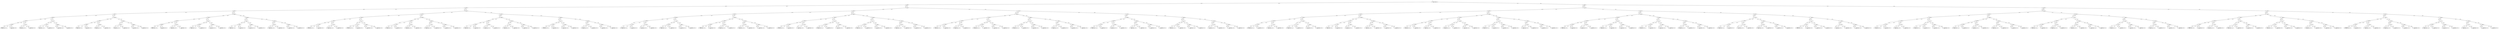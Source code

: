 digraph g {

	s0 [shape="circle" label="0"];
	s1 [shape="circle" label="1"];
	s2 [shape="circle" label="2"];
	s3 [shape="circle" label="3"];
	s4 [shape="circle" label="4"];
	s5 [shape="circle" label="5"];
	s6 [shape="circle" label="6"];
	s7 [shape="circle" label="7"];
	s8 [shape="circle" label="8"];
	s9 [shape="circle" label="9"];
	s10 [shape="circle" label="10"];
	s11 [shape="circle" label="11"];
	s12 [shape="circle" label="12"];
	s13 [shape="circle" label="13"];
	s14 [shape="circle" label="14"];
	s15 [shape="circle" label="15"];
	s16 [shape="circle" label="16"];
	s17 [shape="circle" label="17"];
	s18 [shape="circle" label="18"];
	s19 [shape="circle" label="19"];
	s20 [shape="circle" label="20"];
	s21 [shape="circle" label="21"];
	s22 [shape="circle" label="22"];
	s23 [shape="circle" label="23"];
	s24 [shape="circle" label="24"];
	s25 [shape="circle" label="25"];
	s26 [shape="circle" label="26"];
	s27 [shape="circle" label="27"];
	s28 [shape="circle" label="28"];
	s29 [shape="circle" label="29"];
	s30 [shape="circle" label="30"];
	s31 [shape="circle" label="31"];
	s32 [shape="circle" label="32"];
	s33 [shape="circle" label="33"];
	s34 [shape="circle" label="34"];
	s35 [shape="circle" label="35"];
	s36 [shape="circle" label="36"];
	s37 [shape="circle" label="37"];
	s38 [shape="circle" label="38"];
	s39 [shape="circle" label="39"];
	s40 [shape="circle" label="40"];
	s41 [shape="circle" label="41"];
	s42 [shape="circle" label="42"];
	s43 [shape="circle" label="43"];
	s44 [shape="circle" label="44"];
	s45 [shape="circle" label="45"];
	s46 [shape="circle" label="46"];
	s47 [shape="circle" label="47"];
	s48 [shape="circle" label="48"];
	s49 [shape="circle" label="49"];
	s50 [shape="circle" label="50"];
	s51 [shape="circle" label="51"];
	s52 [shape="circle" label="52"];
	s53 [shape="circle" label="53"];
	s54 [shape="circle" label="54"];
	s55 [shape="circle" label="55"];
	s56 [shape="circle" label="56"];
	s57 [shape="circle" label="57"];
	s58 [shape="circle" label="58"];
	s59 [shape="circle" label="59"];
	s60 [shape="circle" label="60"];
	s61 [shape="circle" label="61"];
	s62 [shape="circle" label="62"];
	s63 [shape="circle" label="63"];
	s64 [shape="circle" label="64"];
	s65 [shape="circle" label="65"];
	s66 [shape="circle" label="66"];
	s67 [shape="circle" label="67"];
	s68 [shape="circle" label="68"];
	s69 [shape="circle" label="69"];
	s70 [shape="circle" label="70"];
	s71 [shape="circle" label="71"];
	s72 [shape="circle" label="72"];
	s73 [shape="circle" label="73"];
	s74 [shape="circle" label="74"];
	s75 [shape="circle" label="75"];
	s76 [shape="circle" label="76"];
	s77 [shape="circle" label="77"];
	s78 [shape="circle" label="78"];
	s79 [shape="circle" label="79"];
	s80 [shape="circle" label="80"];
	s81 [shape="circle" label="81"];
	s82 [shape="circle" label="82"];
	s83 [shape="circle" label="83"];
	s84 [shape="circle" label="84"];
	s85 [shape="circle" label="85"];
	s86 [shape="circle" label="86"];
	s87 [shape="circle" label="87"];
	s88 [shape="circle" label="88"];
	s89 [shape="circle" label="89"];
	s90 [shape="circle" label="90"];
	s91 [shape="circle" label="91"];
	s92 [shape="circle" label="92"];
	s93 [shape="circle" label="93"];
	s94 [shape="circle" label="94"];
	s95 [shape="circle" label="95"];
	s96 [shape="circle" label="96"];
	s97 [shape="circle" label="97"];
	s98 [shape="circle" label="98"];
	s99 [shape="circle" label="99"];
	s100 [shape="circle" label="100"];
	s101 [shape="circle" label="101"];
	s102 [shape="circle" label="102"];
	s103 [shape="circle" label="103"];
	s104 [shape="circle" label="104"];
	s105 [shape="circle" label="105"];
	s106 [shape="circle" label="106"];
	s107 [shape="circle" label="107"];
	s108 [shape="circle" label="108"];
	s109 [shape="circle" label="109"];
	s110 [shape="circle" label="110"];
	s111 [shape="circle" label="111"];
	s112 [shape="circle" label="112"];
	s113 [shape="circle" label="113"];
	s114 [shape="circle" label="114"];
	s115 [shape="circle" label="115"];
	s116 [shape="circle" label="116"];
	s117 [shape="circle" label="117"];
	s118 [shape="circle" label="118"];
	s119 [shape="circle" label="119"];
	s120 [shape="circle" label="120"];
	s121 [shape="circle" label="121"];
	s122 [shape="circle" label="122"];
	s123 [shape="circle" label="123"];
	s124 [shape="circle" label="124"];
	s125 [shape="circle" label="125"];
	s126 [shape="circle" label="126"];
	s127 [shape="circle" label="127"];
	s128 [shape="circle" label="128"];
	s129 [shape="circle" label="129"];
	s130 [shape="circle" label="130"];
	s131 [shape="circle" label="131"];
	s132 [shape="circle" label="132"];
	s133 [shape="circle" label="133"];
	s134 [shape="circle" label="134"];
	s135 [shape="circle" label="135"];
	s136 [shape="circle" label="136"];
	s137 [shape="circle" label="137"];
	s138 [shape="circle" label="138"];
	s139 [shape="circle" label="139"];
	s140 [shape="circle" label="140"];
	s141 [shape="circle" label="141"];
	s142 [shape="circle" label="142"];
	s143 [shape="circle" label="143"];
	s144 [shape="circle" label="144"];
	s145 [shape="circle" label="145"];
	s146 [shape="circle" label="146"];
	s147 [shape="circle" label="147"];
	s148 [shape="circle" label="148"];
	s149 [shape="circle" label="149"];
	s150 [shape="circle" label="150"];
	s151 [shape="circle" label="151"];
	s152 [shape="circle" label="152"];
	s153 [shape="circle" label="153"];
	s154 [shape="circle" label="154"];
	s155 [shape="circle" label="155"];
	s156 [shape="circle" label="156"];
	s157 [shape="circle" label="157"];
	s158 [shape="circle" label="158"];
	s159 [shape="circle" label="159"];
	s160 [shape="circle" label="160"];
	s161 [shape="circle" label="161"];
	s162 [shape="circle" label="162"];
	s163 [shape="circle" label="163"];
	s164 [shape="circle" label="164"];
	s165 [shape="circle" label="165"];
	s166 [shape="circle" label="166"];
	s167 [shape="circle" label="167"];
	s168 [shape="circle" label="168"];
	s169 [shape="circle" label="169"];
	s170 [shape="circle" label="170"];
	s171 [shape="circle" label="171"];
	s172 [shape="circle" label="172"];
	s173 [shape="circle" label="173"];
	s174 [shape="circle" label="174"];
	s175 [shape="circle" label="175"];
	s176 [shape="circle" label="176"];
	s177 [shape="circle" label="177"];
	s178 [shape="circle" label="178"];
	s179 [shape="circle" label="179"];
	s180 [shape="circle" label="180"];
	s181 [shape="circle" label="181"];
	s182 [shape="circle" label="182"];
	s183 [shape="circle" label="183"];
	s184 [shape="circle" label="184"];
	s185 [shape="circle" label="185"];
	s186 [shape="circle" label="186"];
	s187 [shape="circle" label="187"];
	s188 [shape="circle" label="188"];
	s189 [shape="circle" label="189"];
	s190 [shape="circle" label="190"];
	s191 [shape="circle" label="191"];
	s192 [shape="circle" label="192"];
	s193 [shape="circle" label="193"];
	s194 [shape="circle" label="194"];
	s195 [shape="circle" label="195"];
	s196 [shape="circle" label="196"];
	s197 [shape="circle" label="197"];
	s198 [shape="circle" label="198"];
	s199 [shape="circle" label="199"];
	s200 [shape="circle" label="200"];
	s201 [shape="circle" label="201"];
	s202 [shape="circle" label="202"];
	s203 [shape="circle" label="203"];
	s204 [shape="circle" label="204"];
	s205 [shape="circle" label="205"];
	s206 [shape="circle" label="206"];
	s207 [shape="circle" label="207"];
	s208 [shape="circle" label="208"];
	s209 [shape="circle" label="209"];
	s210 [shape="circle" label="210"];
	s211 [shape="circle" label="211"];
	s212 [shape="circle" label="212"];
	s213 [shape="circle" label="213"];
	s214 [shape="circle" label="214"];
	s215 [shape="circle" label="215"];
	s216 [shape="circle" label="216"];
	s217 [shape="circle" label="217"];
	s218 [shape="circle" label="218"];
	s219 [shape="circle" label="219"];
	s220 [shape="circle" label="220"];
	s221 [shape="circle" label="221"];
	s222 [shape="circle" label="222"];
	s223 [shape="circle" label="223"];
	s224 [shape="circle" label="224"];
	s225 [shape="circle" label="225"];
	s226 [shape="circle" label="226"];
	s227 [shape="circle" label="227"];
	s228 [shape="circle" label="228"];
	s229 [shape="circle" label="229"];
	s230 [shape="circle" label="230"];
	s231 [shape="circle" label="231"];
	s232 [shape="circle" label="232"];
	s233 [shape="circle" label="233"];
	s234 [shape="circle" label="234"];
	s235 [shape="circle" label="235"];
	s236 [shape="circle" label="236"];
	s237 [shape="circle" label="237"];
	s238 [shape="circle" label="238"];
	s239 [shape="circle" label="239"];
	s240 [shape="circle" label="240"];
	s241 [shape="circle" label="241"];
	s242 [shape="circle" label="242"];
	s243 [shape="circle" label="243"];
	s244 [shape="circle" label="244"];
	s245 [shape="circle" label="245"];
	s246 [shape="circle" label="246"];
	s247 [shape="circle" label="247"];
	s248 [shape="circle" label="248"];
	s249 [shape="circle" label="249"];
	s250 [shape="circle" label="250"];
	s251 [shape="circle" label="251"];
	s252 [shape="circle" label="252"];
	s253 [shape="circle" label="253"];
	s254 [shape="circle" label="254"];
	s255 [shape="circle" label="255"];
	s256 [shape="circle" label="256"];
	s257 [shape="circle" label="257"];
	s258 [shape="circle" label="258"];
	s259 [shape="circle" label="259"];
	s260 [shape="circle" label="260"];
	s261 [shape="circle" label="261"];
	s262 [shape="circle" label="262"];
	s263 [shape="circle" label="263"];
	s264 [shape="circle" label="264"];
	s265 [shape="circle" label="265"];
	s266 [shape="circle" label="266"];
	s267 [shape="circle" label="267"];
	s268 [shape="circle" label="268"];
	s269 [shape="circle" label="269"];
	s270 [shape="circle" label="270"];
	s271 [shape="circle" label="271"];
	s272 [shape="circle" label="272"];
	s273 [shape="circle" label="273"];
	s274 [shape="circle" label="274"];
	s275 [shape="circle" label="275"];
	s276 [shape="circle" label="276"];
	s277 [shape="circle" label="277"];
	s278 [shape="circle" label="278"];
	s279 [shape="circle" label="279"];
	s280 [shape="circle" label="280"];
	s281 [shape="circle" label="281"];
	s282 [shape="circle" label="282"];
	s283 [shape="circle" label="283"];
	s284 [shape="circle" label="284"];
	s285 [shape="circle" label="285"];
	s286 [shape="circle" label="286"];
	s287 [shape="circle" label="287"];
	s288 [shape="circle" label="288"];
	s289 [shape="circle" label="289"];
	s290 [shape="circle" label="290"];
	s291 [shape="circle" label="291"];
	s292 [shape="circle" label="292"];
	s293 [shape="circle" label="293"];
	s294 [shape="circle" label="294"];
	s295 [shape="circle" label="295"];
	s296 [shape="circle" label="296"];
	s297 [shape="circle" label="297"];
	s298 [shape="circle" label="298"];
	s299 [shape="circle" label="299"];
	s300 [shape="circle" label="300"];
	s301 [shape="circle" label="301"];
	s302 [shape="circle" label="302"];
	s303 [shape="circle" label="303"];
	s304 [shape="circle" label="304"];
	s305 [shape="circle" label="305"];
	s306 [shape="circle" label="306"];
	s307 [shape="circle" label="307"];
	s308 [shape="circle" label="308"];
	s309 [shape="circle" label="309"];
	s310 [shape="circle" label="310"];
	s311 [shape="circle" label="311"];
	s312 [shape="circle" label="312"];
	s313 [shape="circle" label="313"];
	s314 [shape="circle" label="314"];
	s315 [shape="circle" label="315"];
	s316 [shape="circle" label="316"];
	s317 [shape="circle" label="317"];
	s318 [shape="circle" label="318"];
	s319 [shape="circle" label="319"];
	s320 [shape="circle" label="320"];
	s321 [shape="circle" label="321"];
	s322 [shape="circle" label="322"];
	s323 [shape="circle" label="323"];
	s324 [shape="circle" label="324"];
	s325 [shape="circle" label="325"];
	s326 [shape="circle" label="326"];
	s327 [shape="circle" label="327"];
	s328 [shape="circle" label="328"];
	s329 [shape="circle" label="329"];
	s330 [shape="circle" label="330"];
	s331 [shape="circle" label="331"];
	s332 [shape="circle" label="332"];
	s333 [shape="circle" label="333"];
	s334 [shape="circle" label="334"];
	s335 [shape="circle" label="335"];
	s336 [shape="circle" label="336"];
	s337 [shape="circle" label="337"];
	s338 [shape="circle" label="338"];
	s339 [shape="circle" label="339"];
	s340 [shape="circle" label="340"];
	s341 [shape="circle" label="341"];
	s342 [shape="circle" label="342"];
	s343 [shape="circle" label="343"];
	s344 [shape="circle" label="344"];
	s345 [shape="circle" label="345"];
	s346 [shape="circle" label="346"];
	s347 [shape="circle" label="347"];
	s348 [shape="circle" label="348"];
	s349 [shape="circle" label="349"];
	s350 [shape="circle" label="350"];
	s351 [shape="circle" label="351"];
	s352 [shape="circle" label="352"];
	s353 [shape="circle" label="353"];
	s354 [shape="circle" label="354"];
	s355 [shape="circle" label="355"];
	s356 [shape="circle" label="356"];
	s357 [shape="circle" label="357"];
	s358 [shape="circle" label="358"];
	s359 [shape="circle" label="359"];
	s360 [shape="circle" label="360"];
	s361 [shape="circle" label="361"];
	s362 [shape="circle" label="362"];
	s363 [shape="circle" label="363"];
	s364 [shape="circle" label="364"];
	s365 [shape="circle" label="365"];
	s366 [shape="circle" label="366"];
	s367 [shape="circle" label="367"];
	s368 [shape="circle" label="368"];
	s369 [shape="circle" label="369"];
	s370 [shape="circle" label="370"];
	s371 [shape="circle" label="371"];
	s372 [shape="circle" label="372"];
	s373 [shape="circle" label="373"];
	s374 [shape="circle" label="374"];
	s375 [shape="circle" label="375"];
	s376 [shape="circle" label="376"];
	s377 [shape="circle" label="377"];
	s378 [shape="circle" label="378"];
	s379 [shape="circle" label="379"];
	s380 [shape="circle" label="380"];
	s381 [shape="circle" label="381"];
	s382 [shape="circle" label="382"];
	s383 [shape="circle" label="383"];
	s384 [shape="circle" label="384"];
	s385 [shape="circle" label="385"];
	s386 [shape="circle" label="386"];
	s387 [shape="circle" label="387"];
	s388 [shape="circle" label="388"];
	s389 [shape="circle" label="389"];
	s390 [shape="circle" label="390"];
	s391 [shape="circle" label="391"];
	s392 [shape="circle" label="392"];
	s393 [shape="circle" label="393"];
	s394 [shape="circle" label="394"];
	s395 [shape="circle" label="395"];
	s396 [shape="circle" label="396"];
	s397 [shape="circle" label="397"];
	s398 [shape="circle" label="398"];
	s399 [shape="circle" label="399"];
	s400 [shape="circle" label="400"];
	s401 [shape="circle" label="401"];
	s402 [shape="circle" label="402"];
	s403 [shape="circle" label="403"];
	s404 [shape="circle" label="404"];
	s405 [shape="circle" label="405"];
	s406 [shape="circle" label="406"];
	s407 [shape="circle" label="407"];
	s408 [shape="circle" label="408"];
	s409 [shape="circle" label="409"];
	s410 [shape="circle" label="410"];
	s411 [shape="circle" label="411"];
	s412 [shape="circle" label="412"];
	s413 [shape="circle" label="413"];
	s414 [shape="circle" label="414"];
	s415 [shape="circle" label="415"];
	s416 [shape="circle" label="416"];
	s417 [shape="circle" label="417"];
	s418 [shape="circle" label="418"];
	s419 [shape="circle" label="419"];
	s420 [shape="circle" label="420"];
	s421 [shape="circle" label="421"];
	s422 [shape="circle" label="422"];
	s423 [shape="circle" label="423"];
	s424 [shape="circle" label="424"];
	s425 [shape="circle" label="425"];
	s426 [shape="circle" label="426"];
	s427 [shape="circle" label="427"];
	s428 [shape="circle" label="428"];
	s429 [shape="circle" label="429"];
	s430 [shape="circle" label="430"];
	s431 [shape="circle" label="431"];
	s432 [shape="circle" label="432"];
	s433 [shape="circle" label="433"];
	s434 [shape="circle" label="434"];
	s435 [shape="circle" label="435"];
	s436 [shape="circle" label="436"];
	s437 [shape="circle" label="437"];
	s438 [shape="circle" label="438"];
	s439 [shape="circle" label="439"];
	s440 [shape="circle" label="440"];
	s441 [shape="circle" label="441"];
	s442 [shape="circle" label="442"];
	s443 [shape="circle" label="443"];
	s444 [shape="circle" label="444"];
	s445 [shape="circle" label="445"];
	s446 [shape="circle" label="446"];
	s447 [shape="circle" label="447"];
	s448 [shape="circle" label="448"];
	s449 [shape="circle" label="449"];
	s450 [shape="circle" label="450"];
	s451 [shape="circle" label="451"];
	s452 [shape="circle" label="452"];
	s453 [shape="circle" label="453"];
	s454 [shape="circle" label="454"];
	s455 [shape="circle" label="455"];
	s456 [shape="circle" label="456"];
	s457 [shape="circle" label="457"];
	s458 [shape="circle" label="458"];
	s459 [shape="circle" label="459"];
	s460 [shape="circle" label="460"];
	s461 [shape="circle" label="461"];
	s462 [shape="circle" label="462"];
	s463 [shape="circle" label="463"];
	s464 [shape="circle" label="464"];
	s465 [shape="circle" label="465"];
	s466 [shape="circle" label="466"];
	s467 [shape="circle" label="467"];
	s468 [shape="circle" label="468"];
	s469 [shape="circle" label="469"];
	s470 [shape="circle" label="470"];
	s471 [shape="circle" label="471"];
	s472 [shape="circle" label="472"];
	s473 [shape="circle" label="473"];
	s474 [shape="circle" label="474"];
	s475 [shape="circle" label="475"];
	s476 [shape="circle" label="476"];
	s477 [shape="circle" label="477"];
	s478 [shape="circle" label="478"];
	s479 [shape="circle" label="479"];
	s480 [shape="circle" label="480"];
	s481 [shape="circle" label="481"];
	s482 [shape="circle" label="482"];
	s483 [shape="circle" label="483"];
	s484 [shape="circle" label="484"];
	s485 [shape="circle" label="485"];
	s486 [shape="circle" label="486"];
	s487 [shape="circle" label="487"];
	s488 [shape="circle" label="488"];
	s489 [shape="circle" label="489"];
	s490 [shape="circle" label="490"];
	s491 [shape="circle" label="491"];
	s492 [shape="circle" label="492"];
	s493 [shape="circle" label="493"];
	s494 [shape="circle" label="494"];
	s495 [shape="circle" label="495"];
	s496 [shape="circle" label="496"];
	s497 [shape="circle" label="497"];
	s498 [shape="circle" label="498"];
	s499 [shape="circle" label="499"];
	s500 [shape="circle" label="500"];
	s501 [shape="circle" label="501"];
	s502 [shape="circle" label="502"];
	s503 [shape="circle" label="503"];
	s504 [shape="circle" label="504"];
	s505 [shape="circle" label="505"];
	s506 [shape="circle" label="506"];
	s507 [shape="circle" label="507"];
	s508 [shape="circle" label="508"];
	s509 [shape="circle" label="509"];
	s510 [shape="circle" label="510"];
	s0 -> s1 [label="pu0 / 0"];
	s0 -> s2 [label="pu1 / 1"];
	s0 -> s0 [label="pop / empty"];
	s0 -> s0 [label="size / 0"];
	s1 -> s3 [label="pu0 / 0"];
	s1 -> s4 [label="pu1 / 1"];
	s1 -> s0 [label="pop / 0"];
	s1 -> s1 [label="size / 1"];
	s2 -> s18 [label="pu0 / 0"];
	s2 -> s19 [label="pu1 / 1"];
	s2 -> s0 [label="pop / 1"];
	s2 -> s2 [label="size / 1"];
	s3 -> s5 [label="pu0 / 0"];
	s3 -> s6 [label="pu1 / 1"];
	s3 -> s1 [label="pop / 0"];
	s3 -> s3 [label="size / 2"];
	s4 -> s20 [label="pu0 / 0"];
	s4 -> s21 [label="pu1 / 1"];
	s4 -> s1 [label="pop / 1"];
	s4 -> s4 [label="size / 2"];
	s5 -> s7 [label="pu0 / 0"];
	s5 -> s8 [label="pu1 / 1"];
	s5 -> s3 [label="pop / 0"];
	s5 -> s5 [label="size / 3"];
	s6 -> s22 [label="pu0 / 0"];
	s6 -> s23 [label="pu1 / 1"];
	s6 -> s3 [label="pop / 1"];
	s6 -> s6 [label="size / 3"];
	s7 -> s9 [label="pu0 / 0"];
	s7 -> s10 [label="pu1 / 1"];
	s7 -> s5 [label="pop / 0"];
	s7 -> s7 [label="size / 4"];
	s8 -> s24 [label="pu0 / 0"];
	s8 -> s25 [label="pu1 / 1"];
	s8 -> s5 [label="pop / 1"];
	s8 -> s8 [label="size / 4"];
	s9 -> s11 [label="pu0 / 0"];
	s9 -> s12 [label="pu1 / 1"];
	s9 -> s7 [label="pop / 0"];
	s9 -> s9 [label="size / 5"];
	s10 -> s17 [label="pu0 / 0"];
	s10 -> s26 [label="pu1 / 1"];
	s10 -> s7 [label="pop / 1"];
	s10 -> s10 [label="size / 5"];
	s11 -> s13 [label="pu0 / 0"];
	s11 -> s14 [label="pu1 / 1"];
	s11 -> s9 [label="pop / 0"];
	s11 -> s11 [label="size / 6"];
	s12 -> s27 [label="pu0 / 0"];
	s12 -> s28 [label="pu1 / 1"];
	s12 -> s9 [label="pop / 1"];
	s12 -> s12 [label="size / 6"];
	s13 -> s15 [label="pu0 / 0"];
	s13 -> s16 [label="pu1 / 1"];
	s13 -> s11 [label="pop / 0"];
	s13 -> s13 [label="size / 7"];
	s14 -> s29 [label="pu0 / 0"];
	s14 -> s30 [label="pu1 / 1"];
	s14 -> s11 [label="pop / 1"];
	s14 -> s14 [label="size / 7"];
	s15 -> s15 [label="pu0 / ful"];
	s15 -> s15 [label="pu1 / ful"];
	s15 -> s13 [label="pop / 0"];
	s15 -> s15 [label="size / 8"];
	s16 -> s16 [label="pu0 / ful"];
	s16 -> s16 [label="pu1 / ful"];
	s16 -> s13 [label="pop / 1"];
	s16 -> s16 [label="size / 8"];
	s17 -> s32 [label="pu0 / 0"];
	s17 -> s33 [label="pu1 / 1"];
	s17 -> s10 [label="pop / 0"];
	s17 -> s17 [label="size / 6"];
	s18 -> s34 [label="pu0 / 0"];
	s18 -> s35 [label="pu1 / 1"];
	s18 -> s2 [label="pop / 0"];
	s18 -> s18 [label="size / 2"];
	s19 -> s36 [label="pu0 / 0"];
	s19 -> s37 [label="pu1 / 1"];
	s19 -> s2 [label="pop / 1"];
	s19 -> s19 [label="size / 2"];
	s20 -> s38 [label="pu0 / 0"];
	s20 -> s39 [label="pu1 / 1"];
	s20 -> s4 [label="pop / 0"];
	s20 -> s20 [label="size / 3"];
	s21 -> s40 [label="pu0 / 0"];
	s21 -> s41 [label="pu1 / 1"];
	s21 -> s4 [label="pop / 1"];
	s21 -> s21 [label="size / 3"];
	s22 -> s42 [label="pu0 / 0"];
	s22 -> s43 [label="pu1 / 1"];
	s22 -> s6 [label="pop / 0"];
	s22 -> s22 [label="size / 4"];
	s23 -> s44 [label="pu0 / 0"];
	s23 -> s45 [label="pu1 / 1"];
	s23 -> s6 [label="pop / 1"];
	s23 -> s23 [label="size / 4"];
	s24 -> s31 [label="pu0 / 0"];
	s24 -> s46 [label="pu1 / 1"];
	s24 -> s8 [label="pop / 0"];
	s24 -> s24 [label="size / 5"];
	s25 -> s47 [label="pu0 / 0"];
	s25 -> s48 [label="pu1 / 1"];
	s25 -> s8 [label="pop / 1"];
	s25 -> s25 [label="size / 5"];
	s26 -> s49 [label="pu0 / 0"];
	s26 -> s50 [label="pu1 / 1"];
	s26 -> s10 [label="pop / 1"];
	s26 -> s26 [label="size / 6"];
	s27 -> s51 [label="pu0 / 0"];
	s27 -> s52 [label="pu1 / 1"];
	s27 -> s12 [label="pop / 0"];
	s27 -> s27 [label="size / 7"];
	s28 -> s53 [label="pu0 / 0"];
	s28 -> s54 [label="pu1 / 1"];
	s28 -> s12 [label="pop / 1"];
	s28 -> s28 [label="size / 7"];
	s29 -> s29 [label="pu0 / ful"];
	s29 -> s29 [label="pu1 / ful"];
	s29 -> s14 [label="pop / 0"];
	s29 -> s29 [label="size / 8"];
	s30 -> s30 [label="pu0 / ful"];
	s30 -> s30 [label="pu1 / ful"];
	s30 -> s14 [label="pop / 1"];
	s30 -> s30 [label="size / 8"];
	s31 -> s56 [label="pu0 / 0"];
	s31 -> s57 [label="pu1 / 1"];
	s31 -> s24 [label="pop / 0"];
	s31 -> s31 [label="size / 6"];
	s32 -> s58 [label="pu0 / 0"];
	s32 -> s59 [label="pu1 / 1"];
	s32 -> s17 [label="pop / 0"];
	s32 -> s32 [label="size / 7"];
	s33 -> s60 [label="pu0 / 0"];
	s33 -> s61 [label="pu1 / 1"];
	s33 -> s17 [label="pop / 1"];
	s33 -> s33 [label="size / 7"];
	s34 -> s62 [label="pu0 / 0"];
	s34 -> s63 [label="pu1 / 1"];
	s34 -> s18 [label="pop / 0"];
	s34 -> s34 [label="size / 3"];
	s35 -> s55 [label="pu0 / 0"];
	s35 -> s64 [label="pu1 / 1"];
	s35 -> s18 [label="pop / 1"];
	s35 -> s35 [label="size / 3"];
	s36 -> s65 [label="pu0 / 0"];
	s36 -> s66 [label="pu1 / 1"];
	s36 -> s19 [label="pop / 0"];
	s36 -> s36 [label="size / 3"];
	s37 -> s67 [label="pu0 / 0"];
	s37 -> s68 [label="pu1 / 1"];
	s37 -> s19 [label="pop / 1"];
	s37 -> s37 [label="size / 3"];
	s38 -> s69 [label="pu0 / 0"];
	s38 -> s70 [label="pu1 / 1"];
	s38 -> s20 [label="pop / 0"];
	s38 -> s38 [label="size / 4"];
	s39 -> s71 [label="pu0 / 0"];
	s39 -> s72 [label="pu1 / 1"];
	s39 -> s20 [label="pop / 1"];
	s39 -> s39 [label="size / 4"];
	s40 -> s73 [label="pu0 / 0"];
	s40 -> s74 [label="pu1 / 1"];
	s40 -> s21 [label="pop / 0"];
	s40 -> s40 [label="size / 4"];
	s41 -> s75 [label="pu0 / 0"];
	s41 -> s76 [label="pu1 / 1"];
	s41 -> s21 [label="pop / 1"];
	s41 -> s41 [label="size / 4"];
	s42 -> s77 [label="pu0 / 0"];
	s42 -> s78 [label="pu1 / 1"];
	s42 -> s22 [label="pop / 0"];
	s42 -> s42 [label="size / 5"];
	s43 -> s79 [label="pu0 / 0"];
	s43 -> s80 [label="pu1 / 1"];
	s43 -> s22 [label="pop / 1"];
	s43 -> s43 [label="size / 5"];
	s44 -> s81 [label="pu0 / 0"];
	s44 -> s82 [label="pu1 / 1"];
	s44 -> s23 [label="pop / 0"];
	s44 -> s44 [label="size / 5"];
	s45 -> s83 [label="pu0 / 0"];
	s45 -> s84 [label="pu1 / 1"];
	s45 -> s23 [label="pop / 1"];
	s45 -> s45 [label="size / 5"];
	s46 -> s85 [label="pu0 / 0"];
	s46 -> s86 [label="pu1 / 1"];
	s46 -> s24 [label="pop / 1"];
	s46 -> s46 [label="size / 6"];
	s47 -> s87 [label="pu0 / 0"];
	s47 -> s88 [label="pu1 / 1"];
	s47 -> s25 [label="pop / 0"];
	s47 -> s47 [label="size / 6"];
	s48 -> s89 [label="pu0 / 0"];
	s48 -> s90 [label="pu1 / 1"];
	s48 -> s25 [label="pop / 1"];
	s48 -> s48 [label="size / 6"];
	s49 -> s91 [label="pu0 / 0"];
	s49 -> s92 [label="pu1 / 1"];
	s49 -> s26 [label="pop / 0"];
	s49 -> s49 [label="size / 7"];
	s50 -> s93 [label="pu0 / 0"];
	s50 -> s94 [label="pu1 / 1"];
	s50 -> s26 [label="pop / 1"];
	s50 -> s50 [label="size / 7"];
	s51 -> s51 [label="pu0 / ful"];
	s51 -> s51 [label="pu1 / ful"];
	s51 -> s27 [label="pop / 0"];
	s51 -> s51 [label="size / 8"];
	s52 -> s52 [label="pu0 / ful"];
	s52 -> s52 [label="pu1 / ful"];
	s52 -> s27 [label="pop / 1"];
	s52 -> s52 [label="size / 8"];
	s53 -> s53 [label="pu0 / ful"];
	s53 -> s53 [label="pu1 / ful"];
	s53 -> s28 [label="pop / 0"];
	s53 -> s53 [label="size / 8"];
	s54 -> s54 [label="pu0 / ful"];
	s54 -> s54 [label="pu1 / ful"];
	s54 -> s28 [label="pop / 1"];
	s54 -> s54 [label="size / 8"];
	s55 -> s96 [label="pu0 / 0"];
	s55 -> s97 [label="pu1 / 1"];
	s55 -> s35 [label="pop / 0"];
	s55 -> s55 [label="size / 4"];
	s56 -> s98 [label="pu0 / 0"];
	s56 -> s99 [label="pu1 / 1"];
	s56 -> s31 [label="pop / 0"];
	s56 -> s56 [label="size / 7"];
	s57 -> s100 [label="pu0 / 0"];
	s57 -> s101 [label="pu1 / 1"];
	s57 -> s31 [label="pop / 1"];
	s57 -> s57 [label="size / 7"];
	s58 -> s58 [label="pu0 / ful"];
	s58 -> s58 [label="pu1 / ful"];
	s58 -> s32 [label="pop / 0"];
	s58 -> s58 [label="size / 8"];
	s59 -> s59 [label="pu0 / ful"];
	s59 -> s59 [label="pu1 / ful"];
	s59 -> s32 [label="pop / 1"];
	s59 -> s59 [label="size / 8"];
	s60 -> s60 [label="pu0 / ful"];
	s60 -> s60 [label="pu1 / ful"];
	s60 -> s33 [label="pop / 0"];
	s60 -> s60 [label="size / 8"];
	s61 -> s61 [label="pu0 / ful"];
	s61 -> s61 [label="pu1 / ful"];
	s61 -> s33 [label="pop / 1"];
	s61 -> s61 [label="size / 8"];
	s62 -> s102 [label="pu0 / 0"];
	s62 -> s103 [label="pu1 / 1"];
	s62 -> s34 [label="pop / 0"];
	s62 -> s62 [label="size / 4"];
	s63 -> s104 [label="pu0 / 0"];
	s63 -> s105 [label="pu1 / 1"];
	s63 -> s34 [label="pop / 1"];
	s63 -> s63 [label="size / 4"];
	s64 -> s106 [label="pu0 / 0"];
	s64 -> s107 [label="pu1 / 1"];
	s64 -> s35 [label="pop / 1"];
	s64 -> s64 [label="size / 4"];
	s65 -> s108 [label="pu0 / 0"];
	s65 -> s109 [label="pu1 / 1"];
	s65 -> s36 [label="pop / 0"];
	s65 -> s65 [label="size / 4"];
	s66 -> s110 [label="pu0 / 0"];
	s66 -> s111 [label="pu1 / 1"];
	s66 -> s36 [label="pop / 1"];
	s66 -> s66 [label="size / 4"];
	s67 -> s112 [label="pu0 / 0"];
	s67 -> s113 [label="pu1 / 1"];
	s67 -> s37 [label="pop / 0"];
	s67 -> s67 [label="size / 4"];
	s68 -> s114 [label="pu0 / 0"];
	s68 -> s115 [label="pu1 / 1"];
	s68 -> s37 [label="pop / 1"];
	s68 -> s68 [label="size / 4"];
	s69 -> s116 [label="pu0 / 0"];
	s69 -> s117 [label="pu1 / 1"];
	s69 -> s38 [label="pop / 0"];
	s69 -> s69 [label="size / 5"];
	s70 -> s118 [label="pu0 / 0"];
	s70 -> s119 [label="pu1 / 1"];
	s70 -> s38 [label="pop / 1"];
	s70 -> s70 [label="size / 5"];
	s71 -> s120 [label="pu0 / 0"];
	s71 -> s121 [label="pu1 / 1"];
	s71 -> s39 [label="pop / 0"];
	s71 -> s71 [label="size / 5"];
	s72 -> s122 [label="pu0 / 0"];
	s72 -> s123 [label="pu1 / 1"];
	s72 -> s39 [label="pop / 1"];
	s72 -> s72 [label="size / 5"];
	s73 -> s124 [label="pu0 / 0"];
	s73 -> s125 [label="pu1 / 1"];
	s73 -> s40 [label="pop / 0"];
	s73 -> s73 [label="size / 5"];
	s74 -> s126 [label="pu0 / 0"];
	s74 -> s127 [label="pu1 / 1"];
	s74 -> s40 [label="pop / 1"];
	s74 -> s74 [label="size / 5"];
	s75 -> s95 [label="pu0 / 0"];
	s75 -> s128 [label="pu1 / 1"];
	s75 -> s41 [label="pop / 0"];
	s75 -> s75 [label="size / 5"];
	s76 -> s129 [label="pu0 / 0"];
	s76 -> s130 [label="pu1 / 1"];
	s76 -> s41 [label="pop / 1"];
	s76 -> s76 [label="size / 5"];
	s77 -> s131 [label="pu0 / 0"];
	s77 -> s132 [label="pu1 / 1"];
	s77 -> s42 [label="pop / 0"];
	s77 -> s77 [label="size / 6"];
	s78 -> s133 [label="pu0 / 0"];
	s78 -> s134 [label="pu1 / 1"];
	s78 -> s42 [label="pop / 1"];
	s78 -> s78 [label="size / 6"];
	s79 -> s135 [label="pu0 / 0"];
	s79 -> s136 [label="pu1 / 1"];
	s79 -> s43 [label="pop / 0"];
	s79 -> s79 [label="size / 6"];
	s80 -> s137 [label="pu0 / 0"];
	s80 -> s138 [label="pu1 / 1"];
	s80 -> s43 [label="pop / 1"];
	s80 -> s80 [label="size / 6"];
	s81 -> s139 [label="pu0 / 0"];
	s81 -> s140 [label="pu1 / 1"];
	s81 -> s44 [label="pop / 0"];
	s81 -> s81 [label="size / 6"];
	s82 -> s141 [label="pu0 / 0"];
	s82 -> s142 [label="pu1 / 1"];
	s82 -> s44 [label="pop / 1"];
	s82 -> s82 [label="size / 6"];
	s83 -> s143 [label="pu0 / 0"];
	s83 -> s144 [label="pu1 / 1"];
	s83 -> s45 [label="pop / 0"];
	s83 -> s83 [label="size / 6"];
	s84 -> s145 [label="pu0 / 0"];
	s84 -> s146 [label="pu1 / 1"];
	s84 -> s45 [label="pop / 1"];
	s84 -> s84 [label="size / 6"];
	s85 -> s147 [label="pu0 / 0"];
	s85 -> s148 [label="pu1 / 1"];
	s85 -> s46 [label="pop / 0"];
	s85 -> s85 [label="size / 7"];
	s86 -> s149 [label="pu0 / 0"];
	s86 -> s150 [label="pu1 / 1"];
	s86 -> s46 [label="pop / 1"];
	s86 -> s86 [label="size / 7"];
	s87 -> s151 [label="pu0 / 0"];
	s87 -> s152 [label="pu1 / 1"];
	s87 -> s47 [label="pop / 0"];
	s87 -> s87 [label="size / 7"];
	s88 -> s153 [label="pu0 / 0"];
	s88 -> s154 [label="pu1 / 1"];
	s88 -> s47 [label="pop / 1"];
	s88 -> s88 [label="size / 7"];
	s89 -> s155 [label="pu0 / 0"];
	s89 -> s156 [label="pu1 / 1"];
	s89 -> s48 [label="pop / 0"];
	s89 -> s89 [label="size / 7"];
	s90 -> s157 [label="pu0 / 0"];
	s90 -> s158 [label="pu1 / 1"];
	s90 -> s48 [label="pop / 1"];
	s90 -> s90 [label="size / 7"];
	s91 -> s91 [label="pu0 / ful"];
	s91 -> s91 [label="pu1 / ful"];
	s91 -> s49 [label="pop / 0"];
	s91 -> s91 [label="size / 8"];
	s92 -> s92 [label="pu0 / ful"];
	s92 -> s92 [label="pu1 / ful"];
	s92 -> s49 [label="pop / 1"];
	s92 -> s92 [label="size / 8"];
	s93 -> s93 [label="pu0 / ful"];
	s93 -> s93 [label="pu1 / ful"];
	s93 -> s50 [label="pop / 0"];
	s93 -> s93 [label="size / 8"];
	s94 -> s94 [label="pu0 / ful"];
	s94 -> s94 [label="pu1 / ful"];
	s94 -> s50 [label="pop / 1"];
	s94 -> s94 [label="size / 8"];
	s95 -> s160 [label="pu0 / 0"];
	s95 -> s161 [label="pu1 / 1"];
	s95 -> s75 [label="pop / 0"];
	s95 -> s95 [label="size / 6"];
	s96 -> s162 [label="pu0 / 0"];
	s96 -> s163 [label="pu1 / 1"];
	s96 -> s55 [label="pop / 0"];
	s96 -> s96 [label="size / 5"];
	s97 -> s164 [label="pu0 / 0"];
	s97 -> s165 [label="pu1 / 1"];
	s97 -> s55 [label="pop / 1"];
	s97 -> s97 [label="size / 5"];
	s98 -> s98 [label="pu0 / ful"];
	s98 -> s98 [label="pu1 / ful"];
	s98 -> s56 [label="pop / 0"];
	s98 -> s98 [label="size / 8"];
	s99 -> s99 [label="pu0 / ful"];
	s99 -> s99 [label="pu1 / ful"];
	s99 -> s56 [label="pop / 1"];
	s99 -> s99 [label="size / 8"];
	s100 -> s100 [label="pu0 / ful"];
	s100 -> s100 [label="pu1 / ful"];
	s100 -> s57 [label="pop / 0"];
	s100 -> s100 [label="size / 8"];
	s101 -> s101 [label="pu0 / ful"];
	s101 -> s101 [label="pu1 / ful"];
	s101 -> s57 [label="pop / 1"];
	s101 -> s101 [label="size / 8"];
	s102 -> s166 [label="pu0 / 0"];
	s102 -> s167 [label="pu1 / 1"];
	s102 -> s62 [label="pop / 0"];
	s102 -> s102 [label="size / 5"];
	s103 -> s168 [label="pu0 / 0"];
	s103 -> s169 [label="pu1 / 1"];
	s103 -> s62 [label="pop / 1"];
	s103 -> s103 [label="size / 5"];
	s104 -> s170 [label="pu0 / 0"];
	s104 -> s171 [label="pu1 / 1"];
	s104 -> s63 [label="pop / 0"];
	s104 -> s104 [label="size / 5"];
	s105 -> s172 [label="pu0 / 0"];
	s105 -> s173 [label="pu1 / 1"];
	s105 -> s63 [label="pop / 1"];
	s105 -> s105 [label="size / 5"];
	s106 -> s174 [label="pu0 / 0"];
	s106 -> s175 [label="pu1 / 1"];
	s106 -> s64 [label="pop / 0"];
	s106 -> s106 [label="size / 5"];
	s107 -> s176 [label="pu0 / 0"];
	s107 -> s177 [label="pu1 / 1"];
	s107 -> s64 [label="pop / 1"];
	s107 -> s107 [label="size / 5"];
	s108 -> s178 [label="pu0 / 0"];
	s108 -> s179 [label="pu1 / 1"];
	s108 -> s65 [label="pop / 0"];
	s108 -> s108 [label="size / 5"];
	s109 -> s180 [label="pu0 / 0"];
	s109 -> s181 [label="pu1 / 1"];
	s109 -> s65 [label="pop / 1"];
	s109 -> s109 [label="size / 5"];
	s110 -> s182 [label="pu0 / 0"];
	s110 -> s183 [label="pu1 / 1"];
	s110 -> s66 [label="pop / 0"];
	s110 -> s110 [label="size / 5"];
	s111 -> s184 [label="pu0 / 0"];
	s111 -> s185 [label="pu1 / 1"];
	s111 -> s66 [label="pop / 1"];
	s111 -> s111 [label="size / 5"];
	s112 -> s186 [label="pu0 / 0"];
	s112 -> s187 [label="pu1 / 1"];
	s112 -> s67 [label="pop / 0"];
	s112 -> s112 [label="size / 5"];
	s113 -> s188 [label="pu0 / 0"];
	s113 -> s189 [label="pu1 / 1"];
	s113 -> s67 [label="pop / 1"];
	s113 -> s113 [label="size / 5"];
	s114 -> s190 [label="pu0 / 0"];
	s114 -> s191 [label="pu1 / 1"];
	s114 -> s68 [label="pop / 0"];
	s114 -> s114 [label="size / 5"];
	s115 -> s192 [label="pu0 / 0"];
	s115 -> s193 [label="pu1 / 1"];
	s115 -> s68 [label="pop / 1"];
	s115 -> s115 [label="size / 5"];
	s116 -> s194 [label="pu0 / 0"];
	s116 -> s195 [label="pu1 / 1"];
	s116 -> s69 [label="pop / 0"];
	s116 -> s116 [label="size / 6"];
	s117 -> s196 [label="pu0 / 0"];
	s117 -> s197 [label="pu1 / 1"];
	s117 -> s69 [label="pop / 1"];
	s117 -> s117 [label="size / 6"];
	s118 -> s198 [label="pu0 / 0"];
	s118 -> s199 [label="pu1 / 1"];
	s118 -> s70 [label="pop / 0"];
	s118 -> s118 [label="size / 6"];
	s119 -> s200 [label="pu0 / 0"];
	s119 -> s201 [label="pu1 / 1"];
	s119 -> s70 [label="pop / 1"];
	s119 -> s119 [label="size / 6"];
	s120 -> s202 [label="pu0 / 0"];
	s120 -> s203 [label="pu1 / 1"];
	s120 -> s71 [label="pop / 0"];
	s120 -> s120 [label="size / 6"];
	s121 -> s204 [label="pu0 / 0"];
	s121 -> s205 [label="pu1 / 1"];
	s121 -> s71 [label="pop / 1"];
	s121 -> s121 [label="size / 6"];
	s122 -> s206 [label="pu0 / 0"];
	s122 -> s207 [label="pu1 / 1"];
	s122 -> s72 [label="pop / 0"];
	s122 -> s122 [label="size / 6"];
	s123 -> s208 [label="pu0 / 0"];
	s123 -> s209 [label="pu1 / 1"];
	s123 -> s72 [label="pop / 1"];
	s123 -> s123 [label="size / 6"];
	s124 -> s210 [label="pu0 / 0"];
	s124 -> s211 [label="pu1 / 1"];
	s124 -> s73 [label="pop / 0"];
	s124 -> s124 [label="size / 6"];
	s125 -> s159 [label="pu0 / 0"];
	s125 -> s212 [label="pu1 / 1"];
	s125 -> s73 [label="pop / 1"];
	s125 -> s125 [label="size / 6"];
	s126 -> s213 [label="pu0 / 0"];
	s126 -> s214 [label="pu1 / 1"];
	s126 -> s74 [label="pop / 0"];
	s126 -> s126 [label="size / 6"];
	s127 -> s215 [label="pu0 / 0"];
	s127 -> s216 [label="pu1 / 1"];
	s127 -> s74 [label="pop / 1"];
	s127 -> s127 [label="size / 6"];
	s128 -> s217 [label="pu0 / 0"];
	s128 -> s218 [label="pu1 / 1"];
	s128 -> s75 [label="pop / 1"];
	s128 -> s128 [label="size / 6"];
	s129 -> s219 [label="pu0 / 0"];
	s129 -> s220 [label="pu1 / 1"];
	s129 -> s76 [label="pop / 0"];
	s129 -> s129 [label="size / 6"];
	s130 -> s221 [label="pu0 / 0"];
	s130 -> s222 [label="pu1 / 1"];
	s130 -> s76 [label="pop / 1"];
	s130 -> s130 [label="size / 6"];
	s131 -> s223 [label="pu0 / 0"];
	s131 -> s224 [label="pu1 / 1"];
	s131 -> s77 [label="pop / 0"];
	s131 -> s131 [label="size / 7"];
	s132 -> s225 [label="pu0 / 0"];
	s132 -> s226 [label="pu1 / 1"];
	s132 -> s77 [label="pop / 1"];
	s132 -> s132 [label="size / 7"];
	s133 -> s227 [label="pu0 / 0"];
	s133 -> s228 [label="pu1 / 1"];
	s133 -> s78 [label="pop / 0"];
	s133 -> s133 [label="size / 7"];
	s134 -> s229 [label="pu0 / 0"];
	s134 -> s230 [label="pu1 / 1"];
	s134 -> s78 [label="pop / 1"];
	s134 -> s134 [label="size / 7"];
	s135 -> s231 [label="pu0 / 0"];
	s135 -> s232 [label="pu1 / 1"];
	s135 -> s79 [label="pop / 0"];
	s135 -> s135 [label="size / 7"];
	s136 -> s233 [label="pu0 / 0"];
	s136 -> s234 [label="pu1 / 1"];
	s136 -> s79 [label="pop / 1"];
	s136 -> s136 [label="size / 7"];
	s137 -> s235 [label="pu0 / 0"];
	s137 -> s236 [label="pu1 / 1"];
	s137 -> s80 [label="pop / 0"];
	s137 -> s137 [label="size / 7"];
	s138 -> s237 [label="pu0 / 0"];
	s138 -> s238 [label="pu1 / 1"];
	s138 -> s80 [label="pop / 1"];
	s138 -> s138 [label="size / 7"];
	s139 -> s239 [label="pu0 / 0"];
	s139 -> s240 [label="pu1 / 1"];
	s139 -> s81 [label="pop / 0"];
	s139 -> s139 [label="size / 7"];
	s140 -> s241 [label="pu0 / 0"];
	s140 -> s242 [label="pu1 / 1"];
	s140 -> s81 [label="pop / 1"];
	s140 -> s140 [label="size / 7"];
	s141 -> s243 [label="pu0 / 0"];
	s141 -> s244 [label="pu1 / 1"];
	s141 -> s82 [label="pop / 0"];
	s141 -> s141 [label="size / 7"];
	s142 -> s245 [label="pu0 / 0"];
	s142 -> s246 [label="pu1 / 1"];
	s142 -> s82 [label="pop / 1"];
	s142 -> s142 [label="size / 7"];
	s143 -> s247 [label="pu0 / 0"];
	s143 -> s248 [label="pu1 / 1"];
	s143 -> s83 [label="pop / 0"];
	s143 -> s143 [label="size / 7"];
	s144 -> s249 [label="pu0 / 0"];
	s144 -> s250 [label="pu1 / 1"];
	s144 -> s83 [label="pop / 1"];
	s144 -> s144 [label="size / 7"];
	s145 -> s251 [label="pu0 / 0"];
	s145 -> s252 [label="pu1 / 1"];
	s145 -> s84 [label="pop / 0"];
	s145 -> s145 [label="size / 7"];
	s146 -> s253 [label="pu0 / 0"];
	s146 -> s254 [label="pu1 / 1"];
	s146 -> s84 [label="pop / 1"];
	s146 -> s146 [label="size / 7"];
	s147 -> s147 [label="pu0 / ful"];
	s147 -> s147 [label="pu1 / ful"];
	s147 -> s85 [label="pop / 0"];
	s147 -> s147 [label="size / 8"];
	s148 -> s148 [label="pu0 / ful"];
	s148 -> s148 [label="pu1 / ful"];
	s148 -> s85 [label="pop / 1"];
	s148 -> s148 [label="size / 8"];
	s149 -> s149 [label="pu0 / ful"];
	s149 -> s149 [label="pu1 / ful"];
	s149 -> s86 [label="pop / 0"];
	s149 -> s149 [label="size / 8"];
	s150 -> s150 [label="pu0 / ful"];
	s150 -> s150 [label="pu1 / ful"];
	s150 -> s86 [label="pop / 1"];
	s150 -> s150 [label="size / 8"];
	s151 -> s151 [label="pu0 / ful"];
	s151 -> s151 [label="pu1 / ful"];
	s151 -> s87 [label="pop / 0"];
	s151 -> s151 [label="size / 8"];
	s152 -> s152 [label="pu0 / ful"];
	s152 -> s152 [label="pu1 / ful"];
	s152 -> s87 [label="pop / 1"];
	s152 -> s152 [label="size / 8"];
	s153 -> s153 [label="pu0 / ful"];
	s153 -> s153 [label="pu1 / ful"];
	s153 -> s88 [label="pop / 0"];
	s153 -> s153 [label="size / 8"];
	s154 -> s154 [label="pu0 / ful"];
	s154 -> s154 [label="pu1 / ful"];
	s154 -> s88 [label="pop / 1"];
	s154 -> s154 [label="size / 8"];
	s155 -> s155 [label="pu0 / ful"];
	s155 -> s155 [label="pu1 / ful"];
	s155 -> s89 [label="pop / 0"];
	s155 -> s155 [label="size / 8"];
	s156 -> s156 [label="pu0 / ful"];
	s156 -> s156 [label="pu1 / ful"];
	s156 -> s89 [label="pop / 1"];
	s156 -> s156 [label="size / 8"];
	s157 -> s157 [label="pu0 / ful"];
	s157 -> s157 [label="pu1 / ful"];
	s157 -> s90 [label="pop / 0"];
	s157 -> s157 [label="size / 8"];
	s158 -> s158 [label="pu0 / ful"];
	s158 -> s158 [label="pu1 / ful"];
	s158 -> s90 [label="pop / 1"];
	s158 -> s158 [label="size / 8"];
	s159 -> s256 [label="pu0 / 0"];
	s159 -> s257 [label="pu1 / 1"];
	s159 -> s125 [label="pop / 0"];
	s159 -> s159 [label="size / 7"];
	s160 -> s258 [label="pu0 / 0"];
	s160 -> s259 [label="pu1 / 1"];
	s160 -> s95 [label="pop / 0"];
	s160 -> s160 [label="size / 7"];
	s161 -> s260 [label="pu0 / 0"];
	s161 -> s261 [label="pu1 / 1"];
	s161 -> s95 [label="pop / 1"];
	s161 -> s161 [label="size / 7"];
	s162 -> s262 [label="pu0 / 0"];
	s162 -> s263 [label="pu1 / 1"];
	s162 -> s96 [label="pop / 0"];
	s162 -> s162 [label="size / 6"];
	s163 -> s264 [label="pu0 / 0"];
	s163 -> s265 [label="pu1 / 1"];
	s163 -> s96 [label="pop / 1"];
	s163 -> s163 [label="size / 6"];
	s164 -> s266 [label="pu0 / 0"];
	s164 -> s267 [label="pu1 / 1"];
	s164 -> s97 [label="pop / 0"];
	s164 -> s164 [label="size / 6"];
	s165 -> s268 [label="pu0 / 0"];
	s165 -> s269 [label="pu1 / 1"];
	s165 -> s97 [label="pop / 1"];
	s165 -> s165 [label="size / 6"];
	s166 -> s270 [label="pu0 / 0"];
	s166 -> s271 [label="pu1 / 1"];
	s166 -> s102 [label="pop / 0"];
	s166 -> s166 [label="size / 6"];
	s167 -> s272 [label="pu0 / 0"];
	s167 -> s273 [label="pu1 / 1"];
	s167 -> s102 [label="pop / 1"];
	s167 -> s167 [label="size / 6"];
	s168 -> s274 [label="pu0 / 0"];
	s168 -> s275 [label="pu1 / 1"];
	s168 -> s103 [label="pop / 0"];
	s168 -> s168 [label="size / 6"];
	s169 -> s276 [label="pu0 / 0"];
	s169 -> s277 [label="pu1 / 1"];
	s169 -> s103 [label="pop / 1"];
	s169 -> s169 [label="size / 6"];
	s170 -> s278 [label="pu0 / 0"];
	s170 -> s279 [label="pu1 / 1"];
	s170 -> s104 [label="pop / 0"];
	s170 -> s170 [label="size / 6"];
	s171 -> s280 [label="pu0 / 0"];
	s171 -> s281 [label="pu1 / 1"];
	s171 -> s104 [label="pop / 1"];
	s171 -> s171 [label="size / 6"];
	s172 -> s282 [label="pu0 / 0"];
	s172 -> s283 [label="pu1 / 1"];
	s172 -> s105 [label="pop / 0"];
	s172 -> s172 [label="size / 6"];
	s173 -> s284 [label="pu0 / 0"];
	s173 -> s285 [label="pu1 / 1"];
	s173 -> s105 [label="pop / 1"];
	s173 -> s173 [label="size / 6"];
	s174 -> s286 [label="pu0 / 0"];
	s174 -> s287 [label="pu1 / 1"];
	s174 -> s106 [label="pop / 0"];
	s174 -> s174 [label="size / 6"];
	s175 -> s288 [label="pu0 / 0"];
	s175 -> s289 [label="pu1 / 1"];
	s175 -> s106 [label="pop / 1"];
	s175 -> s175 [label="size / 6"];
	s176 -> s290 [label="pu0 / 0"];
	s176 -> s291 [label="pu1 / 1"];
	s176 -> s107 [label="pop / 0"];
	s176 -> s176 [label="size / 6"];
	s177 -> s292 [label="pu0 / 0"];
	s177 -> s293 [label="pu1 / 1"];
	s177 -> s107 [label="pop / 1"];
	s177 -> s177 [label="size / 6"];
	s178 -> s294 [label="pu0 / 0"];
	s178 -> s295 [label="pu1 / 1"];
	s178 -> s108 [label="pop / 0"];
	s178 -> s178 [label="size / 6"];
	s179 -> s296 [label="pu0 / 0"];
	s179 -> s297 [label="pu1 / 1"];
	s179 -> s108 [label="pop / 1"];
	s179 -> s179 [label="size / 6"];
	s180 -> s298 [label="pu0 / 0"];
	s180 -> s299 [label="pu1 / 1"];
	s180 -> s109 [label="pop / 0"];
	s180 -> s180 [label="size / 6"];
	s181 -> s300 [label="pu0 / 0"];
	s181 -> s301 [label="pu1 / 1"];
	s181 -> s109 [label="pop / 1"];
	s181 -> s181 [label="size / 6"];
	s182 -> s302 [label="pu0 / 0"];
	s182 -> s303 [label="pu1 / 1"];
	s182 -> s110 [label="pop / 0"];
	s182 -> s182 [label="size / 6"];
	s183 -> s304 [label="pu0 / 0"];
	s183 -> s305 [label="pu1 / 1"];
	s183 -> s110 [label="pop / 1"];
	s183 -> s183 [label="size / 6"];
	s184 -> s306 [label="pu0 / 0"];
	s184 -> s307 [label="pu1 / 1"];
	s184 -> s111 [label="pop / 0"];
	s184 -> s184 [label="size / 6"];
	s185 -> s308 [label="pu0 / 0"];
	s185 -> s309 [label="pu1 / 1"];
	s185 -> s111 [label="pop / 1"];
	s185 -> s185 [label="size / 6"];
	s186 -> s310 [label="pu0 / 0"];
	s186 -> s311 [label="pu1 / 1"];
	s186 -> s112 [label="pop / 0"];
	s186 -> s186 [label="size / 6"];
	s187 -> s312 [label="pu0 / 0"];
	s187 -> s313 [label="pu1 / 1"];
	s187 -> s112 [label="pop / 1"];
	s187 -> s187 [label="size / 6"];
	s188 -> s314 [label="pu0 / 0"];
	s188 -> s315 [label="pu1 / 1"];
	s188 -> s113 [label="pop / 0"];
	s188 -> s188 [label="size / 6"];
	s189 -> s316 [label="pu0 / 0"];
	s189 -> s317 [label="pu1 / 1"];
	s189 -> s113 [label="pop / 1"];
	s189 -> s189 [label="size / 6"];
	s190 -> s318 [label="pu0 / 0"];
	s190 -> s319 [label="pu1 / 1"];
	s190 -> s114 [label="pop / 0"];
	s190 -> s190 [label="size / 6"];
	s191 -> s320 [label="pu0 / 0"];
	s191 -> s321 [label="pu1 / 1"];
	s191 -> s114 [label="pop / 1"];
	s191 -> s191 [label="size / 6"];
	s192 -> s322 [label="pu0 / 0"];
	s192 -> s323 [label="pu1 / 1"];
	s192 -> s115 [label="pop / 0"];
	s192 -> s192 [label="size / 6"];
	s193 -> s324 [label="pu0 / 0"];
	s193 -> s325 [label="pu1 / 1"];
	s193 -> s115 [label="pop / 1"];
	s193 -> s193 [label="size / 6"];
	s194 -> s326 [label="pu0 / 0"];
	s194 -> s327 [label="pu1 / 1"];
	s194 -> s116 [label="pop / 0"];
	s194 -> s194 [label="size / 7"];
	s195 -> s328 [label="pu0 / 0"];
	s195 -> s329 [label="pu1 / 1"];
	s195 -> s116 [label="pop / 1"];
	s195 -> s195 [label="size / 7"];
	s196 -> s330 [label="pu0 / 0"];
	s196 -> s331 [label="pu1 / 1"];
	s196 -> s117 [label="pop / 0"];
	s196 -> s196 [label="size / 7"];
	s197 -> s332 [label="pu0 / 0"];
	s197 -> s333 [label="pu1 / 1"];
	s197 -> s117 [label="pop / 1"];
	s197 -> s197 [label="size / 7"];
	s198 -> s334 [label="pu0 / 0"];
	s198 -> s335 [label="pu1 / 1"];
	s198 -> s118 [label="pop / 0"];
	s198 -> s198 [label="size / 7"];
	s199 -> s336 [label="pu0 / 0"];
	s199 -> s337 [label="pu1 / 1"];
	s199 -> s118 [label="pop / 1"];
	s199 -> s199 [label="size / 7"];
	s200 -> s338 [label="pu0 / 0"];
	s200 -> s339 [label="pu1 / 1"];
	s200 -> s119 [label="pop / 0"];
	s200 -> s200 [label="size / 7"];
	s201 -> s255 [label="pu0 / 0"];
	s201 -> s340 [label="pu1 / 1"];
	s201 -> s119 [label="pop / 1"];
	s201 -> s201 [label="size / 7"];
	s202 -> s341 [label="pu0 / 0"];
	s202 -> s342 [label="pu1 / 1"];
	s202 -> s120 [label="pop / 0"];
	s202 -> s202 [label="size / 7"];
	s203 -> s343 [label="pu0 / 0"];
	s203 -> s344 [label="pu1 / 1"];
	s203 -> s120 [label="pop / 1"];
	s203 -> s203 [label="size / 7"];
	s204 -> s345 [label="pu0 / 0"];
	s204 -> s346 [label="pu1 / 1"];
	s204 -> s121 [label="pop / 0"];
	s204 -> s204 [label="size / 7"];
	s205 -> s347 [label="pu0 / 0"];
	s205 -> s348 [label="pu1 / 1"];
	s205 -> s121 [label="pop / 1"];
	s205 -> s205 [label="size / 7"];
	s206 -> s349 [label="pu0 / 0"];
	s206 -> s350 [label="pu1 / 1"];
	s206 -> s122 [label="pop / 0"];
	s206 -> s206 [label="size / 7"];
	s207 -> s351 [label="pu0 / 0"];
	s207 -> s352 [label="pu1 / 1"];
	s207 -> s122 [label="pop / 1"];
	s207 -> s207 [label="size / 7"];
	s208 -> s353 [label="pu0 / 0"];
	s208 -> s354 [label="pu1 / 1"];
	s208 -> s123 [label="pop / 0"];
	s208 -> s208 [label="size / 7"];
	s209 -> s355 [label="pu0 / 0"];
	s209 -> s356 [label="pu1 / 1"];
	s209 -> s123 [label="pop / 1"];
	s209 -> s209 [label="size / 7"];
	s210 -> s357 [label="pu0 / 0"];
	s210 -> s358 [label="pu1 / 1"];
	s210 -> s124 [label="pop / 0"];
	s210 -> s210 [label="size / 7"];
	s211 -> s359 [label="pu0 / 0"];
	s211 -> s360 [label="pu1 / 1"];
	s211 -> s124 [label="pop / 1"];
	s211 -> s211 [label="size / 7"];
	s212 -> s361 [label="pu0 / 0"];
	s212 -> s362 [label="pu1 / 1"];
	s212 -> s125 [label="pop / 1"];
	s212 -> s212 [label="size / 7"];
	s213 -> s363 [label="pu0 / 0"];
	s213 -> s364 [label="pu1 / 1"];
	s213 -> s126 [label="pop / 0"];
	s213 -> s213 [label="size / 7"];
	s214 -> s365 [label="pu0 / 0"];
	s214 -> s366 [label="pu1 / 1"];
	s214 -> s126 [label="pop / 1"];
	s214 -> s214 [label="size / 7"];
	s215 -> s367 [label="pu0 / 0"];
	s215 -> s368 [label="pu1 / 1"];
	s215 -> s127 [label="pop / 0"];
	s215 -> s215 [label="size / 7"];
	s216 -> s369 [label="pu0 / 0"];
	s216 -> s370 [label="pu1 / 1"];
	s216 -> s127 [label="pop / 1"];
	s216 -> s216 [label="size / 7"];
	s217 -> s371 [label="pu0 / 0"];
	s217 -> s372 [label="pu1 / 1"];
	s217 -> s128 [label="pop / 0"];
	s217 -> s217 [label="size / 7"];
	s218 -> s373 [label="pu0 / 0"];
	s218 -> s374 [label="pu1 / 1"];
	s218 -> s128 [label="pop / 1"];
	s218 -> s218 [label="size / 7"];
	s219 -> s375 [label="pu0 / 0"];
	s219 -> s376 [label="pu1 / 1"];
	s219 -> s129 [label="pop / 0"];
	s219 -> s219 [label="size / 7"];
	s220 -> s377 [label="pu0 / 0"];
	s220 -> s378 [label="pu1 / 1"];
	s220 -> s129 [label="pop / 1"];
	s220 -> s220 [label="size / 7"];
	s221 -> s379 [label="pu0 / 0"];
	s221 -> s380 [label="pu1 / 1"];
	s221 -> s130 [label="pop / 0"];
	s221 -> s221 [label="size / 7"];
	s222 -> s381 [label="pu0 / 0"];
	s222 -> s382 [label="pu1 / 1"];
	s222 -> s130 [label="pop / 1"];
	s222 -> s222 [label="size / 7"];
	s223 -> s223 [label="pu0 / ful"];
	s223 -> s223 [label="pu1 / ful"];
	s223 -> s131 [label="pop / 0"];
	s223 -> s223 [label="size / 8"];
	s224 -> s224 [label="pu0 / ful"];
	s224 -> s224 [label="pu1 / ful"];
	s224 -> s131 [label="pop / 1"];
	s224 -> s224 [label="size / 8"];
	s225 -> s225 [label="pu0 / ful"];
	s225 -> s225 [label="pu1 / ful"];
	s225 -> s132 [label="pop / 0"];
	s225 -> s225 [label="size / 8"];
	s226 -> s226 [label="pu0 / ful"];
	s226 -> s226 [label="pu1 / ful"];
	s226 -> s132 [label="pop / 1"];
	s226 -> s226 [label="size / 8"];
	s227 -> s227 [label="pu0 / ful"];
	s227 -> s227 [label="pu1 / ful"];
	s227 -> s133 [label="pop / 0"];
	s227 -> s227 [label="size / 8"];
	s228 -> s228 [label="pu0 / ful"];
	s228 -> s228 [label="pu1 / ful"];
	s228 -> s133 [label="pop / 1"];
	s228 -> s228 [label="size / 8"];
	s229 -> s229 [label="pu0 / ful"];
	s229 -> s229 [label="pu1 / ful"];
	s229 -> s134 [label="pop / 0"];
	s229 -> s229 [label="size / 8"];
	s230 -> s230 [label="pu0 / ful"];
	s230 -> s230 [label="pu1 / ful"];
	s230 -> s134 [label="pop / 1"];
	s230 -> s230 [label="size / 8"];
	s231 -> s231 [label="pu0 / ful"];
	s231 -> s231 [label="pu1 / ful"];
	s231 -> s135 [label="pop / 0"];
	s231 -> s231 [label="size / 8"];
	s232 -> s232 [label="pu0 / ful"];
	s232 -> s232 [label="pu1 / ful"];
	s232 -> s135 [label="pop / 1"];
	s232 -> s232 [label="size / 8"];
	s233 -> s233 [label="pu0 / ful"];
	s233 -> s233 [label="pu1 / ful"];
	s233 -> s136 [label="pop / 0"];
	s233 -> s233 [label="size / 8"];
	s234 -> s234 [label="pu0 / ful"];
	s234 -> s234 [label="pu1 / ful"];
	s234 -> s136 [label="pop / 1"];
	s234 -> s234 [label="size / 8"];
	s235 -> s235 [label="pu0 / ful"];
	s235 -> s235 [label="pu1 / ful"];
	s235 -> s137 [label="pop / 0"];
	s235 -> s235 [label="size / 8"];
	s236 -> s236 [label="pu0 / ful"];
	s236 -> s236 [label="pu1 / ful"];
	s236 -> s137 [label="pop / 1"];
	s236 -> s236 [label="size / 8"];
	s237 -> s237 [label="pu0 / ful"];
	s237 -> s237 [label="pu1 / ful"];
	s237 -> s138 [label="pop / 0"];
	s237 -> s237 [label="size / 8"];
	s238 -> s238 [label="pu0 / ful"];
	s238 -> s238 [label="pu1 / ful"];
	s238 -> s138 [label="pop / 1"];
	s238 -> s238 [label="size / 8"];
	s239 -> s239 [label="pu0 / ful"];
	s239 -> s239 [label="pu1 / ful"];
	s239 -> s139 [label="pop / 0"];
	s239 -> s239 [label="size / 8"];
	s240 -> s240 [label="pu0 / ful"];
	s240 -> s240 [label="pu1 / ful"];
	s240 -> s139 [label="pop / 1"];
	s240 -> s240 [label="size / 8"];
	s241 -> s241 [label="pu0 / ful"];
	s241 -> s241 [label="pu1 / ful"];
	s241 -> s140 [label="pop / 0"];
	s241 -> s241 [label="size / 8"];
	s242 -> s242 [label="pu0 / ful"];
	s242 -> s242 [label="pu1 / ful"];
	s242 -> s140 [label="pop / 1"];
	s242 -> s242 [label="size / 8"];
	s243 -> s243 [label="pu0 / ful"];
	s243 -> s243 [label="pu1 / ful"];
	s243 -> s141 [label="pop / 0"];
	s243 -> s243 [label="size / 8"];
	s244 -> s244 [label="pu0 / ful"];
	s244 -> s244 [label="pu1 / ful"];
	s244 -> s141 [label="pop / 1"];
	s244 -> s244 [label="size / 8"];
	s245 -> s245 [label="pu0 / ful"];
	s245 -> s245 [label="pu1 / ful"];
	s245 -> s142 [label="pop / 0"];
	s245 -> s245 [label="size / 8"];
	s246 -> s246 [label="pu0 / ful"];
	s246 -> s246 [label="pu1 / ful"];
	s246 -> s142 [label="pop / 1"];
	s246 -> s246 [label="size / 8"];
	s247 -> s247 [label="pu0 / ful"];
	s247 -> s247 [label="pu1 / ful"];
	s247 -> s143 [label="pop / 0"];
	s247 -> s247 [label="size / 8"];
	s248 -> s248 [label="pu0 / ful"];
	s248 -> s248 [label="pu1 / ful"];
	s248 -> s143 [label="pop / 1"];
	s248 -> s248 [label="size / 8"];
	s249 -> s249 [label="pu0 / ful"];
	s249 -> s249 [label="pu1 / ful"];
	s249 -> s144 [label="pop / 0"];
	s249 -> s249 [label="size / 8"];
	s250 -> s250 [label="pu0 / ful"];
	s250 -> s250 [label="pu1 / ful"];
	s250 -> s144 [label="pop / 1"];
	s250 -> s250 [label="size / 8"];
	s251 -> s251 [label="pu0 / ful"];
	s251 -> s251 [label="pu1 / ful"];
	s251 -> s145 [label="pop / 0"];
	s251 -> s251 [label="size / 8"];
	s252 -> s252 [label="pu0 / ful"];
	s252 -> s252 [label="pu1 / ful"];
	s252 -> s145 [label="pop / 1"];
	s252 -> s252 [label="size / 8"];
	s253 -> s253 [label="pu0 / ful"];
	s253 -> s253 [label="pu1 / ful"];
	s253 -> s146 [label="pop / 0"];
	s253 -> s253 [label="size / 8"];
	s254 -> s254 [label="pu0 / ful"];
	s254 -> s254 [label="pu1 / ful"];
	s254 -> s146 [label="pop / 1"];
	s254 -> s254 [label="size / 8"];
	s255 -> s255 [label="pu0 / ful"];
	s255 -> s255 [label="pu1 / ful"];
	s255 -> s201 [label="pop / 0"];
	s255 -> s255 [label="size / 8"];
	s256 -> s256 [label="pu0 / ful"];
	s256 -> s256 [label="pu1 / ful"];
	s256 -> s159 [label="pop / 0"];
	s256 -> s256 [label="size / 8"];
	s257 -> s257 [label="pu0 / ful"];
	s257 -> s257 [label="pu1 / ful"];
	s257 -> s159 [label="pop / 1"];
	s257 -> s257 [label="size / 8"];
	s258 -> s258 [label="pu0 / ful"];
	s258 -> s258 [label="pu1 / ful"];
	s258 -> s160 [label="pop / 0"];
	s258 -> s258 [label="size / 8"];
	s259 -> s259 [label="pu0 / ful"];
	s259 -> s259 [label="pu1 / ful"];
	s259 -> s160 [label="pop / 1"];
	s259 -> s259 [label="size / 8"];
	s260 -> s260 [label="pu0 / ful"];
	s260 -> s260 [label="pu1 / ful"];
	s260 -> s161 [label="pop / 0"];
	s260 -> s260 [label="size / 8"];
	s261 -> s261 [label="pu0 / ful"];
	s261 -> s261 [label="pu1 / ful"];
	s261 -> s161 [label="pop / 1"];
	s261 -> s261 [label="size / 8"];
	s262 -> s384 [label="pu0 / 0"];
	s262 -> s385 [label="pu1 / 1"];
	s262 -> s162 [label="pop / 0"];
	s262 -> s262 [label="size / 7"];
	s263 -> s386 [label="pu0 / 0"];
	s263 -> s387 [label="pu1 / 1"];
	s263 -> s162 [label="pop / 1"];
	s263 -> s263 [label="size / 7"];
	s264 -> s388 [label="pu0 / 0"];
	s264 -> s389 [label="pu1 / 1"];
	s264 -> s163 [label="pop / 0"];
	s264 -> s264 [label="size / 7"];
	s265 -> s383 [label="pu0 / 0"];
	s265 -> s390 [label="pu1 / 1"];
	s265 -> s163 [label="pop / 1"];
	s265 -> s265 [label="size / 7"];
	s266 -> s391 [label="pu0 / 0"];
	s266 -> s392 [label="pu1 / 1"];
	s266 -> s164 [label="pop / 0"];
	s266 -> s266 [label="size / 7"];
	s267 -> s393 [label="pu0 / 0"];
	s267 -> s394 [label="pu1 / 1"];
	s267 -> s164 [label="pop / 1"];
	s267 -> s267 [label="size / 7"];
	s268 -> s395 [label="pu0 / 0"];
	s268 -> s396 [label="pu1 / 1"];
	s268 -> s165 [label="pop / 0"];
	s268 -> s268 [label="size / 7"];
	s269 -> s397 [label="pu0 / 0"];
	s269 -> s398 [label="pu1 / 1"];
	s269 -> s165 [label="pop / 1"];
	s269 -> s269 [label="size / 7"];
	s270 -> s399 [label="pu0 / 0"];
	s270 -> s400 [label="pu1 / 1"];
	s270 -> s166 [label="pop / 0"];
	s270 -> s270 [label="size / 7"];
	s271 -> s401 [label="pu0 / 0"];
	s271 -> s402 [label="pu1 / 1"];
	s271 -> s166 [label="pop / 1"];
	s271 -> s271 [label="size / 7"];
	s272 -> s403 [label="pu0 / 0"];
	s272 -> s404 [label="pu1 / 1"];
	s272 -> s167 [label="pop / 0"];
	s272 -> s272 [label="size / 7"];
	s273 -> s405 [label="pu0 / 0"];
	s273 -> s406 [label="pu1 / 1"];
	s273 -> s167 [label="pop / 1"];
	s273 -> s273 [label="size / 7"];
	s274 -> s407 [label="pu0 / 0"];
	s274 -> s408 [label="pu1 / 1"];
	s274 -> s168 [label="pop / 0"];
	s274 -> s274 [label="size / 7"];
	s275 -> s409 [label="pu0 / 0"];
	s275 -> s410 [label="pu1 / 1"];
	s275 -> s168 [label="pop / 1"];
	s275 -> s275 [label="size / 7"];
	s276 -> s411 [label="pu0 / 0"];
	s276 -> s412 [label="pu1 / 1"];
	s276 -> s169 [label="pop / 0"];
	s276 -> s276 [label="size / 7"];
	s277 -> s413 [label="pu0 / 0"];
	s277 -> s414 [label="pu1 / 1"];
	s277 -> s169 [label="pop / 1"];
	s277 -> s277 [label="size / 7"];
	s278 -> s415 [label="pu0 / 0"];
	s278 -> s416 [label="pu1 / 1"];
	s278 -> s170 [label="pop / 0"];
	s278 -> s278 [label="size / 7"];
	s279 -> s417 [label="pu0 / 0"];
	s279 -> s418 [label="pu1 / 1"];
	s279 -> s170 [label="pop / 1"];
	s279 -> s279 [label="size / 7"];
	s280 -> s419 [label="pu0 / 0"];
	s280 -> s420 [label="pu1 / 1"];
	s280 -> s171 [label="pop / 0"];
	s280 -> s280 [label="size / 7"];
	s281 -> s421 [label="pu0 / 0"];
	s281 -> s422 [label="pu1 / 1"];
	s281 -> s171 [label="pop / 1"];
	s281 -> s281 [label="size / 7"];
	s282 -> s423 [label="pu0 / 0"];
	s282 -> s424 [label="pu1 / 1"];
	s282 -> s172 [label="pop / 0"];
	s282 -> s282 [label="size / 7"];
	s283 -> s425 [label="pu0 / 0"];
	s283 -> s426 [label="pu1 / 1"];
	s283 -> s172 [label="pop / 1"];
	s283 -> s283 [label="size / 7"];
	s284 -> s427 [label="pu0 / 0"];
	s284 -> s428 [label="pu1 / 1"];
	s284 -> s173 [label="pop / 0"];
	s284 -> s284 [label="size / 7"];
	s285 -> s429 [label="pu0 / 0"];
	s285 -> s430 [label="pu1 / 1"];
	s285 -> s173 [label="pop / 1"];
	s285 -> s285 [label="size / 7"];
	s286 -> s431 [label="pu0 / 0"];
	s286 -> s432 [label="pu1 / 1"];
	s286 -> s174 [label="pop / 0"];
	s286 -> s286 [label="size / 7"];
	s287 -> s433 [label="pu0 / 0"];
	s287 -> s434 [label="pu1 / 1"];
	s287 -> s174 [label="pop / 1"];
	s287 -> s287 [label="size / 7"];
	s288 -> s435 [label="pu0 / 0"];
	s288 -> s436 [label="pu1 / 1"];
	s288 -> s175 [label="pop / 0"];
	s288 -> s288 [label="size / 7"];
	s289 -> s437 [label="pu0 / 0"];
	s289 -> s438 [label="pu1 / 1"];
	s289 -> s175 [label="pop / 1"];
	s289 -> s289 [label="size / 7"];
	s290 -> s439 [label="pu0 / 0"];
	s290 -> s440 [label="pu1 / 1"];
	s290 -> s176 [label="pop / 0"];
	s290 -> s290 [label="size / 7"];
	s291 -> s441 [label="pu0 / 0"];
	s291 -> s442 [label="pu1 / 1"];
	s291 -> s176 [label="pop / 1"];
	s291 -> s291 [label="size / 7"];
	s292 -> s443 [label="pu0 / 0"];
	s292 -> s444 [label="pu1 / 1"];
	s292 -> s177 [label="pop / 0"];
	s292 -> s292 [label="size / 7"];
	s293 -> s445 [label="pu0 / 0"];
	s293 -> s446 [label="pu1 / 1"];
	s293 -> s177 [label="pop / 1"];
	s293 -> s293 [label="size / 7"];
	s294 -> s447 [label="pu0 / 0"];
	s294 -> s448 [label="pu1 / 1"];
	s294 -> s178 [label="pop / 0"];
	s294 -> s294 [label="size / 7"];
	s295 -> s449 [label="pu0 / 0"];
	s295 -> s450 [label="pu1 / 1"];
	s295 -> s178 [label="pop / 1"];
	s295 -> s295 [label="size / 7"];
	s296 -> s451 [label="pu0 / 0"];
	s296 -> s452 [label="pu1 / 1"];
	s296 -> s179 [label="pop / 0"];
	s296 -> s296 [label="size / 7"];
	s297 -> s453 [label="pu0 / 0"];
	s297 -> s454 [label="pu1 / 1"];
	s297 -> s179 [label="pop / 1"];
	s297 -> s297 [label="size / 7"];
	s298 -> s455 [label="pu0 / 0"];
	s298 -> s456 [label="pu1 / 1"];
	s298 -> s180 [label="pop / 0"];
	s298 -> s298 [label="size / 7"];
	s299 -> s457 [label="pu0 / 0"];
	s299 -> s458 [label="pu1 / 1"];
	s299 -> s180 [label="pop / 1"];
	s299 -> s299 [label="size / 7"];
	s300 -> s459 [label="pu0 / 0"];
	s300 -> s460 [label="pu1 / 1"];
	s300 -> s181 [label="pop / 0"];
	s300 -> s300 [label="size / 7"];
	s301 -> s461 [label="pu0 / 0"];
	s301 -> s462 [label="pu1 / 1"];
	s301 -> s181 [label="pop / 1"];
	s301 -> s301 [label="size / 7"];
	s302 -> s463 [label="pu0 / 0"];
	s302 -> s464 [label="pu1 / 1"];
	s302 -> s182 [label="pop / 0"];
	s302 -> s302 [label="size / 7"];
	s303 -> s465 [label="pu0 / 0"];
	s303 -> s466 [label="pu1 / 1"];
	s303 -> s182 [label="pop / 1"];
	s303 -> s303 [label="size / 7"];
	s304 -> s467 [label="pu0 / 0"];
	s304 -> s468 [label="pu1 / 1"];
	s304 -> s183 [label="pop / 0"];
	s304 -> s304 [label="size / 7"];
	s305 -> s469 [label="pu0 / 0"];
	s305 -> s470 [label="pu1 / 1"];
	s305 -> s183 [label="pop / 1"];
	s305 -> s305 [label="size / 7"];
	s306 -> s471 [label="pu0 / 0"];
	s306 -> s472 [label="pu1 / 1"];
	s306 -> s184 [label="pop / 0"];
	s306 -> s306 [label="size / 7"];
	s307 -> s473 [label="pu0 / 0"];
	s307 -> s474 [label="pu1 / 1"];
	s307 -> s184 [label="pop / 1"];
	s307 -> s307 [label="size / 7"];
	s308 -> s475 [label="pu0 / 0"];
	s308 -> s476 [label="pu1 / 1"];
	s308 -> s185 [label="pop / 0"];
	s308 -> s308 [label="size / 7"];
	s309 -> s477 [label="pu0 / 0"];
	s309 -> s478 [label="pu1 / 1"];
	s309 -> s185 [label="pop / 1"];
	s309 -> s309 [label="size / 7"];
	s310 -> s479 [label="pu0 / 0"];
	s310 -> s480 [label="pu1 / 1"];
	s310 -> s186 [label="pop / 0"];
	s310 -> s310 [label="size / 7"];
	s311 -> s481 [label="pu0 / 0"];
	s311 -> s482 [label="pu1 / 1"];
	s311 -> s186 [label="pop / 1"];
	s311 -> s311 [label="size / 7"];
	s312 -> s483 [label="pu0 / 0"];
	s312 -> s484 [label="pu1 / 1"];
	s312 -> s187 [label="pop / 0"];
	s312 -> s312 [label="size / 7"];
	s313 -> s485 [label="pu0 / 0"];
	s313 -> s486 [label="pu1 / 1"];
	s313 -> s187 [label="pop / 1"];
	s313 -> s313 [label="size / 7"];
	s314 -> s487 [label="pu0 / 0"];
	s314 -> s488 [label="pu1 / 1"];
	s314 -> s188 [label="pop / 0"];
	s314 -> s314 [label="size / 7"];
	s315 -> s489 [label="pu0 / 0"];
	s315 -> s490 [label="pu1 / 1"];
	s315 -> s188 [label="pop / 1"];
	s315 -> s315 [label="size / 7"];
	s316 -> s491 [label="pu0 / 0"];
	s316 -> s492 [label="pu1 / 1"];
	s316 -> s189 [label="pop / 0"];
	s316 -> s316 [label="size / 7"];
	s317 -> s493 [label="pu0 / 0"];
	s317 -> s494 [label="pu1 / 1"];
	s317 -> s189 [label="pop / 1"];
	s317 -> s317 [label="size / 7"];
	s318 -> s495 [label="pu0 / 0"];
	s318 -> s496 [label="pu1 / 1"];
	s318 -> s190 [label="pop / 0"];
	s318 -> s318 [label="size / 7"];
	s319 -> s497 [label="pu0 / 0"];
	s319 -> s498 [label="pu1 / 1"];
	s319 -> s190 [label="pop / 1"];
	s319 -> s319 [label="size / 7"];
	s320 -> s499 [label="pu0 / 0"];
	s320 -> s500 [label="pu1 / 1"];
	s320 -> s191 [label="pop / 0"];
	s320 -> s320 [label="size / 7"];
	s321 -> s501 [label="pu0 / 0"];
	s321 -> s502 [label="pu1 / 1"];
	s321 -> s191 [label="pop / 1"];
	s321 -> s321 [label="size / 7"];
	s322 -> s503 [label="pu0 / 0"];
	s322 -> s504 [label="pu1 / 1"];
	s322 -> s192 [label="pop / 0"];
	s322 -> s322 [label="size / 7"];
	s323 -> s505 [label="pu0 / 0"];
	s323 -> s506 [label="pu1 / 1"];
	s323 -> s192 [label="pop / 1"];
	s323 -> s323 [label="size / 7"];
	s324 -> s507 [label="pu0 / 0"];
	s324 -> s508 [label="pu1 / 1"];
	s324 -> s193 [label="pop / 0"];
	s324 -> s324 [label="size / 7"];
	s325 -> s509 [label="pu0 / 0"];
	s325 -> s510 [label="pu1 / 1"];
	s325 -> s193 [label="pop / 1"];
	s325 -> s325 [label="size / 7"];
	s326 -> s326 [label="pu0 / ful"];
	s326 -> s326 [label="pu1 / ful"];
	s326 -> s194 [label="pop / 0"];
	s326 -> s326 [label="size / 8"];
	s327 -> s327 [label="pu0 / ful"];
	s327 -> s327 [label="pu1 / ful"];
	s327 -> s194 [label="pop / 1"];
	s327 -> s327 [label="size / 8"];
	s328 -> s328 [label="pu0 / ful"];
	s328 -> s328 [label="pu1 / ful"];
	s328 -> s195 [label="pop / 0"];
	s328 -> s328 [label="size / 8"];
	s329 -> s329 [label="pu0 / ful"];
	s329 -> s329 [label="pu1 / ful"];
	s329 -> s195 [label="pop / 1"];
	s329 -> s329 [label="size / 8"];
	s330 -> s330 [label="pu0 / ful"];
	s330 -> s330 [label="pu1 / ful"];
	s330 -> s196 [label="pop / 0"];
	s330 -> s330 [label="size / 8"];
	s331 -> s331 [label="pu0 / ful"];
	s331 -> s331 [label="pu1 / ful"];
	s331 -> s196 [label="pop / 1"];
	s331 -> s331 [label="size / 8"];
	s332 -> s332 [label="pu0 / ful"];
	s332 -> s332 [label="pu1 / ful"];
	s332 -> s197 [label="pop / 0"];
	s332 -> s332 [label="size / 8"];
	s333 -> s333 [label="pu0 / ful"];
	s333 -> s333 [label="pu1 / ful"];
	s333 -> s197 [label="pop / 1"];
	s333 -> s333 [label="size / 8"];
	s334 -> s334 [label="pu0 / ful"];
	s334 -> s334 [label="pu1 / ful"];
	s334 -> s198 [label="pop / 0"];
	s334 -> s334 [label="size / 8"];
	s335 -> s335 [label="pu0 / ful"];
	s335 -> s335 [label="pu1 / ful"];
	s335 -> s198 [label="pop / 1"];
	s335 -> s335 [label="size / 8"];
	s336 -> s336 [label="pu0 / ful"];
	s336 -> s336 [label="pu1 / ful"];
	s336 -> s199 [label="pop / 0"];
	s336 -> s336 [label="size / 8"];
	s337 -> s337 [label="pu0 / ful"];
	s337 -> s337 [label="pu1 / ful"];
	s337 -> s199 [label="pop / 1"];
	s337 -> s337 [label="size / 8"];
	s338 -> s338 [label="pu0 / ful"];
	s338 -> s338 [label="pu1 / ful"];
	s338 -> s200 [label="pop / 0"];
	s338 -> s338 [label="size / 8"];
	s339 -> s339 [label="pu0 / ful"];
	s339 -> s339 [label="pu1 / ful"];
	s339 -> s200 [label="pop / 1"];
	s339 -> s339 [label="size / 8"];
	s340 -> s340 [label="pu0 / ful"];
	s340 -> s340 [label="pu1 / ful"];
	s340 -> s201 [label="pop / 1"];
	s340 -> s340 [label="size / 8"];
	s341 -> s341 [label="pu0 / ful"];
	s341 -> s341 [label="pu1 / ful"];
	s341 -> s202 [label="pop / 0"];
	s341 -> s341 [label="size / 8"];
	s342 -> s342 [label="pu0 / ful"];
	s342 -> s342 [label="pu1 / ful"];
	s342 -> s202 [label="pop / 1"];
	s342 -> s342 [label="size / 8"];
	s343 -> s343 [label="pu0 / ful"];
	s343 -> s343 [label="pu1 / ful"];
	s343 -> s203 [label="pop / 0"];
	s343 -> s343 [label="size / 8"];
	s344 -> s344 [label="pu0 / ful"];
	s344 -> s344 [label="pu1 / ful"];
	s344 -> s203 [label="pop / 1"];
	s344 -> s344 [label="size / 8"];
	s345 -> s345 [label="pu0 / ful"];
	s345 -> s345 [label="pu1 / ful"];
	s345 -> s204 [label="pop / 0"];
	s345 -> s345 [label="size / 8"];
	s346 -> s346 [label="pu0 / ful"];
	s346 -> s346 [label="pu1 / ful"];
	s346 -> s204 [label="pop / 1"];
	s346 -> s346 [label="size / 8"];
	s347 -> s347 [label="pu0 / ful"];
	s347 -> s347 [label="pu1 / ful"];
	s347 -> s205 [label="pop / 0"];
	s347 -> s347 [label="size / 8"];
	s348 -> s348 [label="pu0 / ful"];
	s348 -> s348 [label="pu1 / ful"];
	s348 -> s205 [label="pop / 1"];
	s348 -> s348 [label="size / 8"];
	s349 -> s349 [label="pu0 / ful"];
	s349 -> s349 [label="pu1 / ful"];
	s349 -> s206 [label="pop / 0"];
	s349 -> s349 [label="size / 8"];
	s350 -> s350 [label="pu0 / ful"];
	s350 -> s350 [label="pu1 / ful"];
	s350 -> s206 [label="pop / 1"];
	s350 -> s350 [label="size / 8"];
	s351 -> s351 [label="pu0 / ful"];
	s351 -> s351 [label="pu1 / ful"];
	s351 -> s207 [label="pop / 0"];
	s351 -> s351 [label="size / 8"];
	s352 -> s352 [label="pu0 / ful"];
	s352 -> s352 [label="pu1 / ful"];
	s352 -> s207 [label="pop / 1"];
	s352 -> s352 [label="size / 8"];
	s353 -> s353 [label="pu0 / ful"];
	s353 -> s353 [label="pu1 / ful"];
	s353 -> s208 [label="pop / 0"];
	s353 -> s353 [label="size / 8"];
	s354 -> s354 [label="pu0 / ful"];
	s354 -> s354 [label="pu1 / ful"];
	s354 -> s208 [label="pop / 1"];
	s354 -> s354 [label="size / 8"];
	s355 -> s355 [label="pu0 / ful"];
	s355 -> s355 [label="pu1 / ful"];
	s355 -> s209 [label="pop / 0"];
	s355 -> s355 [label="size / 8"];
	s356 -> s356 [label="pu0 / ful"];
	s356 -> s356 [label="pu1 / ful"];
	s356 -> s209 [label="pop / 1"];
	s356 -> s356 [label="size / 8"];
	s357 -> s357 [label="pu0 / ful"];
	s357 -> s357 [label="pu1 / ful"];
	s357 -> s210 [label="pop / 0"];
	s357 -> s357 [label="size / 8"];
	s358 -> s358 [label="pu0 / ful"];
	s358 -> s358 [label="pu1 / ful"];
	s358 -> s210 [label="pop / 1"];
	s358 -> s358 [label="size / 8"];
	s359 -> s359 [label="pu0 / ful"];
	s359 -> s359 [label="pu1 / ful"];
	s359 -> s211 [label="pop / 0"];
	s359 -> s359 [label="size / 8"];
	s360 -> s360 [label="pu0 / ful"];
	s360 -> s360 [label="pu1 / ful"];
	s360 -> s211 [label="pop / 1"];
	s360 -> s360 [label="size / 8"];
	s361 -> s361 [label="pu0 / ful"];
	s361 -> s361 [label="pu1 / ful"];
	s361 -> s212 [label="pop / 0"];
	s361 -> s361 [label="size / 8"];
	s362 -> s362 [label="pu0 / ful"];
	s362 -> s362 [label="pu1 / ful"];
	s362 -> s212 [label="pop / 1"];
	s362 -> s362 [label="size / 8"];
	s363 -> s363 [label="pu0 / ful"];
	s363 -> s363 [label="pu1 / ful"];
	s363 -> s213 [label="pop / 0"];
	s363 -> s363 [label="size / 8"];
	s364 -> s364 [label="pu0 / ful"];
	s364 -> s364 [label="pu1 / ful"];
	s364 -> s213 [label="pop / 1"];
	s364 -> s364 [label="size / 8"];
	s365 -> s365 [label="pu0 / ful"];
	s365 -> s365 [label="pu1 / ful"];
	s365 -> s214 [label="pop / 0"];
	s365 -> s365 [label="size / 8"];
	s366 -> s366 [label="pu0 / ful"];
	s366 -> s366 [label="pu1 / ful"];
	s366 -> s214 [label="pop / 1"];
	s366 -> s366 [label="size / 8"];
	s367 -> s367 [label="pu0 / ful"];
	s367 -> s367 [label="pu1 / ful"];
	s367 -> s215 [label="pop / 0"];
	s367 -> s367 [label="size / 8"];
	s368 -> s368 [label="pu0 / ful"];
	s368 -> s368 [label="pu1 / ful"];
	s368 -> s215 [label="pop / 1"];
	s368 -> s368 [label="size / 8"];
	s369 -> s369 [label="pu0 / ful"];
	s369 -> s369 [label="pu1 / ful"];
	s369 -> s216 [label="pop / 0"];
	s369 -> s369 [label="size / 8"];
	s370 -> s370 [label="pu0 / ful"];
	s370 -> s370 [label="pu1 / ful"];
	s370 -> s216 [label="pop / 1"];
	s370 -> s370 [label="size / 8"];
	s371 -> s371 [label="pu0 / ful"];
	s371 -> s371 [label="pu1 / ful"];
	s371 -> s217 [label="pop / 0"];
	s371 -> s371 [label="size / 8"];
	s372 -> s372 [label="pu0 / ful"];
	s372 -> s372 [label="pu1 / ful"];
	s372 -> s217 [label="pop / 1"];
	s372 -> s372 [label="size / 8"];
	s373 -> s373 [label="pu0 / ful"];
	s373 -> s373 [label="pu1 / ful"];
	s373 -> s218 [label="pop / 0"];
	s373 -> s373 [label="size / 8"];
	s374 -> s374 [label="pu0 / ful"];
	s374 -> s374 [label="pu1 / ful"];
	s374 -> s218 [label="pop / 1"];
	s374 -> s374 [label="size / 8"];
	s375 -> s375 [label="pu0 / ful"];
	s375 -> s375 [label="pu1 / ful"];
	s375 -> s219 [label="pop / 0"];
	s375 -> s375 [label="size / 8"];
	s376 -> s376 [label="pu0 / ful"];
	s376 -> s376 [label="pu1 / ful"];
	s376 -> s219 [label="pop / 1"];
	s376 -> s376 [label="size / 8"];
	s377 -> s377 [label="pu0 / ful"];
	s377 -> s377 [label="pu1 / ful"];
	s377 -> s220 [label="pop / 0"];
	s377 -> s377 [label="size / 8"];
	s378 -> s378 [label="pu0 / ful"];
	s378 -> s378 [label="pu1 / ful"];
	s378 -> s220 [label="pop / 1"];
	s378 -> s378 [label="size / 8"];
	s379 -> s379 [label="pu0 / ful"];
	s379 -> s379 [label="pu1 / ful"];
	s379 -> s221 [label="pop / 0"];
	s379 -> s379 [label="size / 8"];
	s380 -> s380 [label="pu0 / ful"];
	s380 -> s380 [label="pu1 / ful"];
	s380 -> s221 [label="pop / 1"];
	s380 -> s380 [label="size / 8"];
	s381 -> s381 [label="pu0 / ful"];
	s381 -> s381 [label="pu1 / ful"];
	s381 -> s222 [label="pop / 0"];
	s381 -> s381 [label="size / 8"];
	s382 -> s382 [label="pu0 / ful"];
	s382 -> s382 [label="pu1 / ful"];
	s382 -> s222 [label="pop / 1"];
	s382 -> s382 [label="size / 8"];
	s383 -> s383 [label="pu0 / ful"];
	s383 -> s383 [label="pu1 / ful"];
	s383 -> s265 [label="pop / 0"];
	s383 -> s383 [label="size / 8"];
	s384 -> s384 [label="pu0 / ful"];
	s384 -> s384 [label="pu1 / ful"];
	s384 -> s262 [label="pop / 0"];
	s384 -> s384 [label="size / 8"];
	s385 -> s385 [label="pu0 / ful"];
	s385 -> s385 [label="pu1 / ful"];
	s385 -> s262 [label="pop / 1"];
	s385 -> s385 [label="size / 8"];
	s386 -> s386 [label="pu0 / ful"];
	s386 -> s386 [label="pu1 / ful"];
	s386 -> s263 [label="pop / 0"];
	s386 -> s386 [label="size / 8"];
	s387 -> s387 [label="pu0 / ful"];
	s387 -> s387 [label="pu1 / ful"];
	s387 -> s263 [label="pop / 1"];
	s387 -> s387 [label="size / 8"];
	s388 -> s388 [label="pu0 / ful"];
	s388 -> s388 [label="pu1 / ful"];
	s388 -> s264 [label="pop / 0"];
	s388 -> s388 [label="size / 8"];
	s389 -> s389 [label="pu0 / ful"];
	s389 -> s389 [label="pu1 / ful"];
	s389 -> s264 [label="pop / 1"];
	s389 -> s389 [label="size / 8"];
	s390 -> s390 [label="pu0 / ful"];
	s390 -> s390 [label="pu1 / ful"];
	s390 -> s265 [label="pop / 1"];
	s390 -> s390 [label="size / 8"];
	s391 -> s391 [label="pu0 / ful"];
	s391 -> s391 [label="pu1 / ful"];
	s391 -> s266 [label="pop / 0"];
	s391 -> s391 [label="size / 8"];
	s392 -> s392 [label="pu0 / ful"];
	s392 -> s392 [label="pu1 / ful"];
	s392 -> s266 [label="pop / 1"];
	s392 -> s392 [label="size / 8"];
	s393 -> s393 [label="pu0 / ful"];
	s393 -> s393 [label="pu1 / ful"];
	s393 -> s267 [label="pop / 0"];
	s393 -> s393 [label="size / 8"];
	s394 -> s394 [label="pu0 / ful"];
	s394 -> s394 [label="pu1 / ful"];
	s394 -> s267 [label="pop / 1"];
	s394 -> s394 [label="size / 8"];
	s395 -> s395 [label="pu0 / ful"];
	s395 -> s395 [label="pu1 / ful"];
	s395 -> s268 [label="pop / 0"];
	s395 -> s395 [label="size / 8"];
	s396 -> s396 [label="pu0 / ful"];
	s396 -> s396 [label="pu1 / ful"];
	s396 -> s268 [label="pop / 1"];
	s396 -> s396 [label="size / 8"];
	s397 -> s397 [label="pu0 / ful"];
	s397 -> s397 [label="pu1 / ful"];
	s397 -> s269 [label="pop / 0"];
	s397 -> s397 [label="size / 8"];
	s398 -> s398 [label="pu0 / ful"];
	s398 -> s398 [label="pu1 / ful"];
	s398 -> s269 [label="pop / 1"];
	s398 -> s398 [label="size / 8"];
	s399 -> s399 [label="pu0 / ful"];
	s399 -> s399 [label="pu1 / ful"];
	s399 -> s270 [label="pop / 0"];
	s399 -> s399 [label="size / 8"];
	s400 -> s400 [label="pu0 / ful"];
	s400 -> s400 [label="pu1 / ful"];
	s400 -> s270 [label="pop / 1"];
	s400 -> s400 [label="size / 8"];
	s401 -> s401 [label="pu0 / ful"];
	s401 -> s401 [label="pu1 / ful"];
	s401 -> s271 [label="pop / 0"];
	s401 -> s401 [label="size / 8"];
	s402 -> s402 [label="pu0 / ful"];
	s402 -> s402 [label="pu1 / ful"];
	s402 -> s271 [label="pop / 1"];
	s402 -> s402 [label="size / 8"];
	s403 -> s403 [label="pu0 / ful"];
	s403 -> s403 [label="pu1 / ful"];
	s403 -> s272 [label="pop / 0"];
	s403 -> s403 [label="size / 8"];
	s404 -> s404 [label="pu0 / ful"];
	s404 -> s404 [label="pu1 / ful"];
	s404 -> s272 [label="pop / 1"];
	s404 -> s404 [label="size / 8"];
	s405 -> s405 [label="pu0 / ful"];
	s405 -> s405 [label="pu1 / ful"];
	s405 -> s273 [label="pop / 0"];
	s405 -> s405 [label="size / 8"];
	s406 -> s406 [label="pu0 / ful"];
	s406 -> s406 [label="pu1 / ful"];
	s406 -> s273 [label="pop / 1"];
	s406 -> s406 [label="size / 8"];
	s407 -> s407 [label="pu0 / ful"];
	s407 -> s407 [label="pu1 / ful"];
	s407 -> s274 [label="pop / 0"];
	s407 -> s407 [label="size / 8"];
	s408 -> s408 [label="pu0 / ful"];
	s408 -> s408 [label="pu1 / ful"];
	s408 -> s274 [label="pop / 1"];
	s408 -> s408 [label="size / 8"];
	s409 -> s409 [label="pu0 / ful"];
	s409 -> s409 [label="pu1 / ful"];
	s409 -> s275 [label="pop / 0"];
	s409 -> s409 [label="size / 8"];
	s410 -> s410 [label="pu0 / ful"];
	s410 -> s410 [label="pu1 / ful"];
	s410 -> s275 [label="pop / 1"];
	s410 -> s410 [label="size / 8"];
	s411 -> s411 [label="pu0 / ful"];
	s411 -> s411 [label="pu1 / ful"];
	s411 -> s276 [label="pop / 0"];
	s411 -> s411 [label="size / 8"];
	s412 -> s412 [label="pu0 / ful"];
	s412 -> s412 [label="pu1 / ful"];
	s412 -> s276 [label="pop / 1"];
	s412 -> s412 [label="size / 8"];
	s413 -> s413 [label="pu0 / ful"];
	s413 -> s413 [label="pu1 / ful"];
	s413 -> s277 [label="pop / 0"];
	s413 -> s413 [label="size / 8"];
	s414 -> s414 [label="pu0 / ful"];
	s414 -> s414 [label="pu1 / ful"];
	s414 -> s277 [label="pop / 1"];
	s414 -> s414 [label="size / 8"];
	s415 -> s415 [label="pu0 / ful"];
	s415 -> s415 [label="pu1 / ful"];
	s415 -> s278 [label="pop / 0"];
	s415 -> s415 [label="size / 8"];
	s416 -> s416 [label="pu0 / ful"];
	s416 -> s416 [label="pu1 / ful"];
	s416 -> s278 [label="pop / 1"];
	s416 -> s416 [label="size / 8"];
	s417 -> s417 [label="pu0 / ful"];
	s417 -> s417 [label="pu1 / ful"];
	s417 -> s279 [label="pop / 0"];
	s417 -> s417 [label="size / 8"];
	s418 -> s418 [label="pu0 / ful"];
	s418 -> s418 [label="pu1 / ful"];
	s418 -> s279 [label="pop / 1"];
	s418 -> s418 [label="size / 8"];
	s419 -> s419 [label="pu0 / ful"];
	s419 -> s419 [label="pu1 / ful"];
	s419 -> s280 [label="pop / 0"];
	s419 -> s419 [label="size / 8"];
	s420 -> s420 [label="pu0 / ful"];
	s420 -> s420 [label="pu1 / ful"];
	s420 -> s280 [label="pop / 1"];
	s420 -> s420 [label="size / 8"];
	s421 -> s421 [label="pu0 / ful"];
	s421 -> s421 [label="pu1 / ful"];
	s421 -> s281 [label="pop / 0"];
	s421 -> s421 [label="size / 8"];
	s422 -> s422 [label="pu0 / ful"];
	s422 -> s422 [label="pu1 / ful"];
	s422 -> s281 [label="pop / 1"];
	s422 -> s422 [label="size / 8"];
	s423 -> s423 [label="pu0 / ful"];
	s423 -> s423 [label="pu1 / ful"];
	s423 -> s282 [label="pop / 0"];
	s423 -> s423 [label="size / 8"];
	s424 -> s424 [label="pu0 / ful"];
	s424 -> s424 [label="pu1 / ful"];
	s424 -> s282 [label="pop / 1"];
	s424 -> s424 [label="size / 8"];
	s425 -> s425 [label="pu0 / ful"];
	s425 -> s425 [label="pu1 / ful"];
	s425 -> s283 [label="pop / 0"];
	s425 -> s425 [label="size / 8"];
	s426 -> s426 [label="pu0 / ful"];
	s426 -> s426 [label="pu1 / ful"];
	s426 -> s283 [label="pop / 1"];
	s426 -> s426 [label="size / 8"];
	s427 -> s427 [label="pu0 / ful"];
	s427 -> s427 [label="pu1 / ful"];
	s427 -> s284 [label="pop / 0"];
	s427 -> s427 [label="size / 8"];
	s428 -> s428 [label="pu0 / ful"];
	s428 -> s428 [label="pu1 / ful"];
	s428 -> s284 [label="pop / 1"];
	s428 -> s428 [label="size / 8"];
	s429 -> s429 [label="pu0 / ful"];
	s429 -> s429 [label="pu1 / ful"];
	s429 -> s285 [label="pop / 0"];
	s429 -> s429 [label="size / 8"];
	s430 -> s430 [label="pu0 / ful"];
	s430 -> s430 [label="pu1 / ful"];
	s430 -> s285 [label="pop / 1"];
	s430 -> s430 [label="size / 8"];
	s431 -> s431 [label="pu0 / ful"];
	s431 -> s431 [label="pu1 / ful"];
	s431 -> s286 [label="pop / 0"];
	s431 -> s431 [label="size / 8"];
	s432 -> s432 [label="pu0 / ful"];
	s432 -> s432 [label="pu1 / ful"];
	s432 -> s286 [label="pop / 1"];
	s432 -> s432 [label="size / 8"];
	s433 -> s433 [label="pu0 / ful"];
	s433 -> s433 [label="pu1 / ful"];
	s433 -> s287 [label="pop / 0"];
	s433 -> s433 [label="size / 8"];
	s434 -> s434 [label="pu0 / ful"];
	s434 -> s434 [label="pu1 / ful"];
	s434 -> s287 [label="pop / 1"];
	s434 -> s434 [label="size / 8"];
	s435 -> s435 [label="pu0 / ful"];
	s435 -> s435 [label="pu1 / ful"];
	s435 -> s288 [label="pop / 0"];
	s435 -> s435 [label="size / 8"];
	s436 -> s436 [label="pu0 / ful"];
	s436 -> s436 [label="pu1 / ful"];
	s436 -> s288 [label="pop / 1"];
	s436 -> s436 [label="size / 8"];
	s437 -> s437 [label="pu0 / ful"];
	s437 -> s437 [label="pu1 / ful"];
	s437 -> s289 [label="pop / 0"];
	s437 -> s437 [label="size / 8"];
	s438 -> s438 [label="pu0 / ful"];
	s438 -> s438 [label="pu1 / ful"];
	s438 -> s289 [label="pop / 1"];
	s438 -> s438 [label="size / 8"];
	s439 -> s439 [label="pu0 / ful"];
	s439 -> s439 [label="pu1 / ful"];
	s439 -> s290 [label="pop / 0"];
	s439 -> s439 [label="size / 8"];
	s440 -> s440 [label="pu0 / ful"];
	s440 -> s440 [label="pu1 / ful"];
	s440 -> s290 [label="pop / 1"];
	s440 -> s440 [label="size / 8"];
	s441 -> s441 [label="pu0 / ful"];
	s441 -> s441 [label="pu1 / ful"];
	s441 -> s291 [label="pop / 0"];
	s441 -> s441 [label="size / 8"];
	s442 -> s442 [label="pu0 / ful"];
	s442 -> s442 [label="pu1 / ful"];
	s442 -> s291 [label="pop / 1"];
	s442 -> s442 [label="size / 8"];
	s443 -> s443 [label="pu0 / ful"];
	s443 -> s443 [label="pu1 / ful"];
	s443 -> s292 [label="pop / 0"];
	s443 -> s443 [label="size / 8"];
	s444 -> s444 [label="pu0 / ful"];
	s444 -> s444 [label="pu1 / ful"];
	s444 -> s292 [label="pop / 1"];
	s444 -> s444 [label="size / 8"];
	s445 -> s445 [label="pu0 / ful"];
	s445 -> s445 [label="pu1 / ful"];
	s445 -> s293 [label="pop / 0"];
	s445 -> s445 [label="size / 8"];
	s446 -> s446 [label="pu0 / ful"];
	s446 -> s446 [label="pu1 / ful"];
	s446 -> s293 [label="pop / 1"];
	s446 -> s446 [label="size / 8"];
	s447 -> s447 [label="pu0 / ful"];
	s447 -> s447 [label="pu1 / ful"];
	s447 -> s294 [label="pop / 0"];
	s447 -> s447 [label="size / 8"];
	s448 -> s448 [label="pu0 / ful"];
	s448 -> s448 [label="pu1 / ful"];
	s448 -> s294 [label="pop / 1"];
	s448 -> s448 [label="size / 8"];
	s449 -> s449 [label="pu0 / ful"];
	s449 -> s449 [label="pu1 / ful"];
	s449 -> s295 [label="pop / 0"];
	s449 -> s449 [label="size / 8"];
	s450 -> s450 [label="pu0 / ful"];
	s450 -> s450 [label="pu1 / ful"];
	s450 -> s295 [label="pop / 1"];
	s450 -> s450 [label="size / 8"];
	s451 -> s451 [label="pu0 / ful"];
	s451 -> s451 [label="pu1 / ful"];
	s451 -> s296 [label="pop / 0"];
	s451 -> s451 [label="size / 8"];
	s452 -> s452 [label="pu0 / ful"];
	s452 -> s452 [label="pu1 / ful"];
	s452 -> s296 [label="pop / 1"];
	s452 -> s452 [label="size / 8"];
	s453 -> s453 [label="pu0 / ful"];
	s453 -> s453 [label="pu1 / ful"];
	s453 -> s297 [label="pop / 0"];
	s453 -> s453 [label="size / 8"];
	s454 -> s454 [label="pu0 / ful"];
	s454 -> s454 [label="pu1 / ful"];
	s454 -> s297 [label="pop / 1"];
	s454 -> s454 [label="size / 8"];
	s455 -> s455 [label="pu0 / ful"];
	s455 -> s455 [label="pu1 / ful"];
	s455 -> s298 [label="pop / 0"];
	s455 -> s455 [label="size / 8"];
	s456 -> s456 [label="pu0 / ful"];
	s456 -> s456 [label="pu1 / ful"];
	s456 -> s298 [label="pop / 1"];
	s456 -> s456 [label="size / 8"];
	s457 -> s457 [label="pu0 / ful"];
	s457 -> s457 [label="pu1 / ful"];
	s457 -> s299 [label="pop / 0"];
	s457 -> s457 [label="size / 8"];
	s458 -> s458 [label="pu0 / ful"];
	s458 -> s458 [label="pu1 / ful"];
	s458 -> s299 [label="pop / 1"];
	s458 -> s458 [label="size / 8"];
	s459 -> s459 [label="pu0 / ful"];
	s459 -> s459 [label="pu1 / ful"];
	s459 -> s300 [label="pop / 0"];
	s459 -> s459 [label="size / 8"];
	s460 -> s460 [label="pu0 / ful"];
	s460 -> s460 [label="pu1 / ful"];
	s460 -> s300 [label="pop / 1"];
	s460 -> s460 [label="size / 8"];
	s461 -> s461 [label="pu0 / ful"];
	s461 -> s461 [label="pu1 / ful"];
	s461 -> s301 [label="pop / 0"];
	s461 -> s461 [label="size / 8"];
	s462 -> s462 [label="pu0 / ful"];
	s462 -> s462 [label="pu1 / ful"];
	s462 -> s301 [label="pop / 1"];
	s462 -> s462 [label="size / 8"];
	s463 -> s463 [label="pu0 / ful"];
	s463 -> s463 [label="pu1 / ful"];
	s463 -> s302 [label="pop / 0"];
	s463 -> s463 [label="size / 8"];
	s464 -> s464 [label="pu0 / ful"];
	s464 -> s464 [label="pu1 / ful"];
	s464 -> s302 [label="pop / 1"];
	s464 -> s464 [label="size / 8"];
	s465 -> s465 [label="pu0 / ful"];
	s465 -> s465 [label="pu1 / ful"];
	s465 -> s303 [label="pop / 0"];
	s465 -> s465 [label="size / 8"];
	s466 -> s466 [label="pu0 / ful"];
	s466 -> s466 [label="pu1 / ful"];
	s466 -> s303 [label="pop / 1"];
	s466 -> s466 [label="size / 8"];
	s467 -> s467 [label="pu0 / ful"];
	s467 -> s467 [label="pu1 / ful"];
	s467 -> s304 [label="pop / 0"];
	s467 -> s467 [label="size / 8"];
	s468 -> s468 [label="pu0 / ful"];
	s468 -> s468 [label="pu1 / ful"];
	s468 -> s304 [label="pop / 1"];
	s468 -> s468 [label="size / 8"];
	s469 -> s469 [label="pu0 / ful"];
	s469 -> s469 [label="pu1 / ful"];
	s469 -> s305 [label="pop / 0"];
	s469 -> s469 [label="size / 8"];
	s470 -> s470 [label="pu0 / ful"];
	s470 -> s470 [label="pu1 / ful"];
	s470 -> s305 [label="pop / 1"];
	s470 -> s470 [label="size / 8"];
	s471 -> s471 [label="pu0 / ful"];
	s471 -> s471 [label="pu1 / ful"];
	s471 -> s306 [label="pop / 0"];
	s471 -> s471 [label="size / 8"];
	s472 -> s472 [label="pu0 / ful"];
	s472 -> s472 [label="pu1 / ful"];
	s472 -> s306 [label="pop / 1"];
	s472 -> s472 [label="size / 8"];
	s473 -> s473 [label="pu0 / ful"];
	s473 -> s473 [label="pu1 / ful"];
	s473 -> s307 [label="pop / 0"];
	s473 -> s473 [label="size / 8"];
	s474 -> s474 [label="pu0 / ful"];
	s474 -> s474 [label="pu1 / ful"];
	s474 -> s307 [label="pop / 1"];
	s474 -> s474 [label="size / 8"];
	s475 -> s475 [label="pu0 / ful"];
	s475 -> s475 [label="pu1 / ful"];
	s475 -> s308 [label="pop / 0"];
	s475 -> s475 [label="size / 8"];
	s476 -> s476 [label="pu0 / ful"];
	s476 -> s476 [label="pu1 / ful"];
	s476 -> s308 [label="pop / 1"];
	s476 -> s476 [label="size / 8"];
	s477 -> s477 [label="pu0 / ful"];
	s477 -> s477 [label="pu1 / ful"];
	s477 -> s309 [label="pop / 0"];
	s477 -> s477 [label="size / 8"];
	s478 -> s478 [label="pu0 / ful"];
	s478 -> s478 [label="pu1 / ful"];
	s478 -> s309 [label="pop / 1"];
	s478 -> s478 [label="size / 8"];
	s479 -> s479 [label="pu0 / ful"];
	s479 -> s479 [label="pu1 / ful"];
	s479 -> s310 [label="pop / 0"];
	s479 -> s479 [label="size / 8"];
	s480 -> s480 [label="pu0 / ful"];
	s480 -> s480 [label="pu1 / ful"];
	s480 -> s310 [label="pop / 1"];
	s480 -> s480 [label="size / 8"];
	s481 -> s481 [label="pu0 / ful"];
	s481 -> s481 [label="pu1 / ful"];
	s481 -> s311 [label="pop / 0"];
	s481 -> s481 [label="size / 8"];
	s482 -> s482 [label="pu0 / ful"];
	s482 -> s482 [label="pu1 / ful"];
	s482 -> s311 [label="pop / 1"];
	s482 -> s482 [label="size / 8"];
	s483 -> s483 [label="pu0 / ful"];
	s483 -> s483 [label="pu1 / ful"];
	s483 -> s312 [label="pop / 0"];
	s483 -> s483 [label="size / 8"];
	s484 -> s484 [label="pu0 / ful"];
	s484 -> s484 [label="pu1 / ful"];
	s484 -> s312 [label="pop / 1"];
	s484 -> s484 [label="size / 8"];
	s485 -> s485 [label="pu0 / ful"];
	s485 -> s485 [label="pu1 / ful"];
	s485 -> s313 [label="pop / 0"];
	s485 -> s485 [label="size / 8"];
	s486 -> s486 [label="pu0 / ful"];
	s486 -> s486 [label="pu1 / ful"];
	s486 -> s313 [label="pop / 1"];
	s486 -> s486 [label="size / 8"];
	s487 -> s487 [label="pu0 / ful"];
	s487 -> s487 [label="pu1 / ful"];
	s487 -> s314 [label="pop / 0"];
	s487 -> s487 [label="size / 8"];
	s488 -> s488 [label="pu0 / ful"];
	s488 -> s488 [label="pu1 / ful"];
	s488 -> s314 [label="pop / 1"];
	s488 -> s488 [label="size / 8"];
	s489 -> s489 [label="pu0 / ful"];
	s489 -> s489 [label="pu1 / ful"];
	s489 -> s315 [label="pop / 0"];
	s489 -> s489 [label="size / 8"];
	s490 -> s490 [label="pu0 / ful"];
	s490 -> s490 [label="pu1 / ful"];
	s490 -> s315 [label="pop / 1"];
	s490 -> s490 [label="size / 8"];
	s491 -> s491 [label="pu0 / ful"];
	s491 -> s491 [label="pu1 / ful"];
	s491 -> s316 [label="pop / 0"];
	s491 -> s491 [label="size / 8"];
	s492 -> s492 [label="pu0 / ful"];
	s492 -> s492 [label="pu1 / ful"];
	s492 -> s316 [label="pop / 1"];
	s492 -> s492 [label="size / 8"];
	s493 -> s493 [label="pu0 / ful"];
	s493 -> s493 [label="pu1 / ful"];
	s493 -> s317 [label="pop / 0"];
	s493 -> s493 [label="size / 8"];
	s494 -> s494 [label="pu0 / ful"];
	s494 -> s494 [label="pu1 / ful"];
	s494 -> s317 [label="pop / 1"];
	s494 -> s494 [label="size / 8"];
	s495 -> s495 [label="pu0 / ful"];
	s495 -> s495 [label="pu1 / ful"];
	s495 -> s318 [label="pop / 0"];
	s495 -> s495 [label="size / 8"];
	s496 -> s496 [label="pu0 / ful"];
	s496 -> s496 [label="pu1 / ful"];
	s496 -> s318 [label="pop / 1"];
	s496 -> s496 [label="size / 8"];
	s497 -> s497 [label="pu0 / ful"];
	s497 -> s497 [label="pu1 / ful"];
	s497 -> s319 [label="pop / 0"];
	s497 -> s497 [label="size / 8"];
	s498 -> s498 [label="pu0 / ful"];
	s498 -> s498 [label="pu1 / ful"];
	s498 -> s319 [label="pop / 1"];
	s498 -> s498 [label="size / 8"];
	s499 -> s499 [label="pu0 / ful"];
	s499 -> s499 [label="pu1 / ful"];
	s499 -> s320 [label="pop / 0"];
	s499 -> s499 [label="size / 8"];
	s500 -> s500 [label="pu0 / ful"];
	s500 -> s500 [label="pu1 / ful"];
	s500 -> s320 [label="pop / 1"];
	s500 -> s500 [label="size / 8"];
	s501 -> s501 [label="pu0 / ful"];
	s501 -> s501 [label="pu1 / ful"];
	s501 -> s321 [label="pop / 0"];
	s501 -> s501 [label="size / 8"];
	s502 -> s502 [label="pu0 / ful"];
	s502 -> s502 [label="pu1 / ful"];
	s502 -> s321 [label="pop / 1"];
	s502 -> s502 [label="size / 8"];
	s503 -> s503 [label="pu0 / ful"];
	s503 -> s503 [label="pu1 / ful"];
	s503 -> s322 [label="pop / 0"];
	s503 -> s503 [label="size / 8"];
	s504 -> s504 [label="pu0 / ful"];
	s504 -> s504 [label="pu1 / ful"];
	s504 -> s322 [label="pop / 1"];
	s504 -> s504 [label="size / 8"];
	s505 -> s505 [label="pu0 / ful"];
	s505 -> s505 [label="pu1 / ful"];
	s505 -> s323 [label="pop / 0"];
	s505 -> s505 [label="size / 8"];
	s506 -> s506 [label="pu0 / ful"];
	s506 -> s506 [label="pu1 / ful"];
	s506 -> s323 [label="pop / 1"];
	s506 -> s506 [label="size / 8"];
	s507 -> s507 [label="pu0 / ful"];
	s507 -> s507 [label="pu1 / ful"];
	s507 -> s324 [label="pop / 0"];
	s507 -> s507 [label="size / 8"];
	s508 -> s508 [label="pu0 / ful"];
	s508 -> s508 [label="pu1 / ful"];
	s508 -> s324 [label="pop / 1"];
	s508 -> s508 [label="size / 8"];
	s509 -> s509 [label="pu0 / ful"];
	s509 -> s509 [label="pu1 / ful"];
	s509 -> s325 [label="pop / 0"];
	s509 -> s509 [label="size / 8"];
	s510 -> s510 [label="pu0 / ful"];
	s510 -> s510 [label="pu1 / ful"];
	s510 -> s325 [label="pop / 1"];
	s510 -> s510 [label="size / 8"];

__start0 [label="" shape="none" width="0" height="0"];
__start0 -> s0;

}
